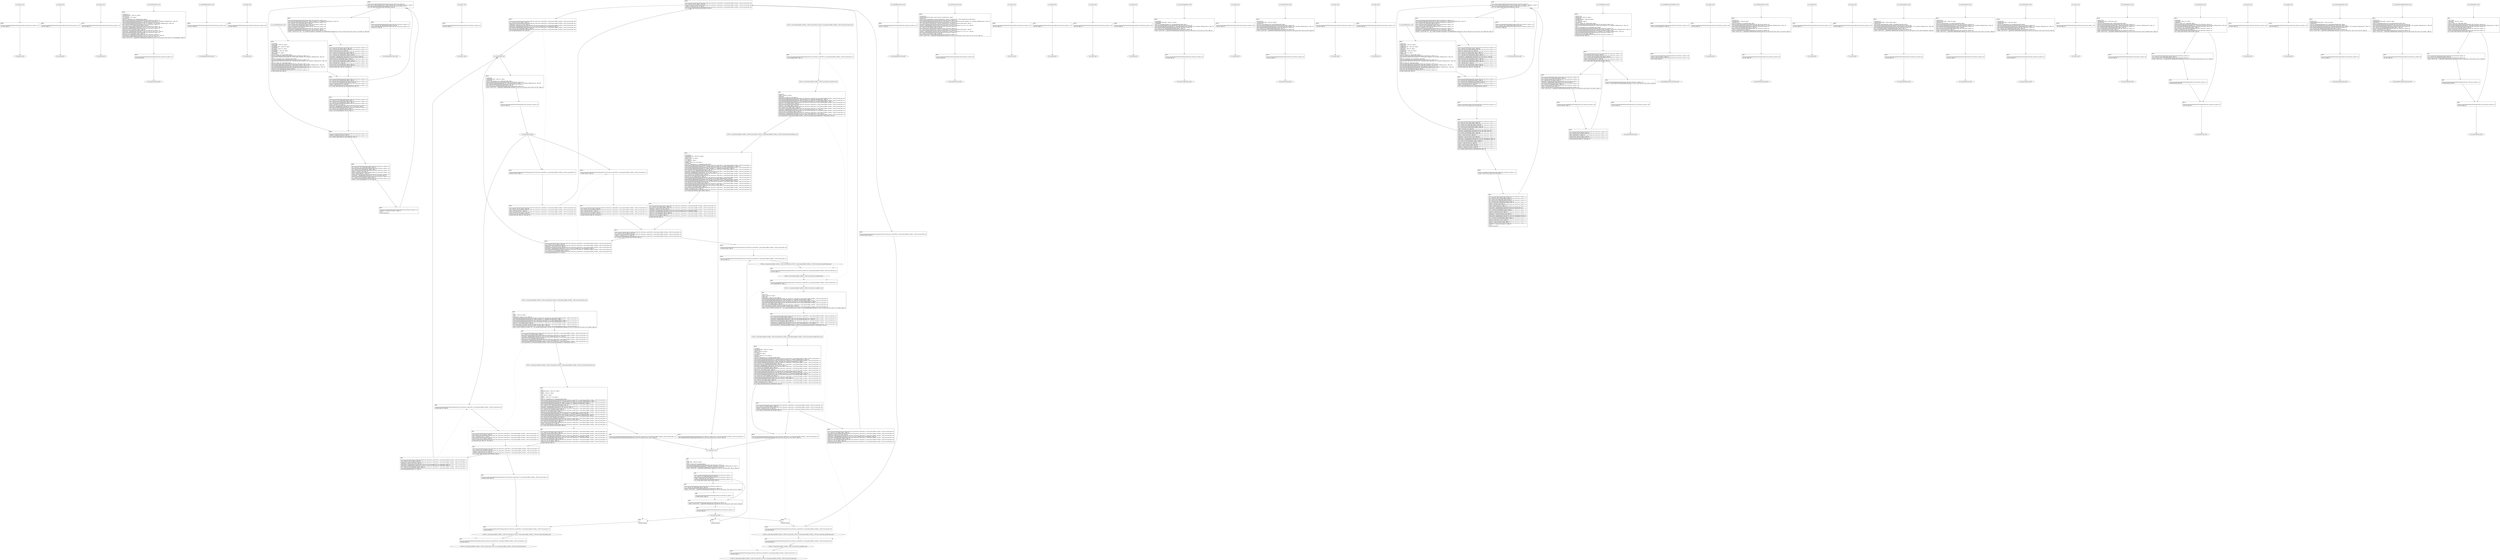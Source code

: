 digraph "icfg graph" {
BBio_ll_good1_end [label="{io_ll_good1_end}"];
BBio_ll_bad6_end [label="{io_ll_bad6_end}"];
BBio_ll_good5_end [label="{io_ll_good5_end}"];
BBio_ll_printWcharLine_end [label="{io_ll_printWcharLine_end}"];
BBio_ll_globalReturnsFalse_end [label="{io_ll_globalReturnsFalse_end}"];
BBio_ll_bad8_end [label="{io_ll_bad8_end}"];
BBio_ll_decodeHexWChars_end [label="{io_ll_decodeHexWChars_end}"];
BBio_ll_good7_end [label="{io_ll_good7_end}"];
BBCWE121_Stack_Based_Buffer_Overflow__CWE129_fscanf_66a_ll_CWE121_Stack_Based_Buffer_Overflow__CWE129_fscanf_66_good_end [label="{CWE121_Stack_Based_Buffer_Overflow__CWE129_fscanf_66a_ll_CWE121_Stack_Based_Buffer_Overflow__CWE129_fscanf_66_good_end}"];
BBCWE121_Stack_Based_Buffer_Overflow__CWE129_fscanf_66b_ll_CWE121_Stack_Based_Buffer_Overflow__CWE129_fscanf_66b_goodG2BSink_end [label="{CWE121_Stack_Based_Buffer_Overflow__CWE129_fscanf_66b_ll_CWE121_Stack_Based_Buffer_Overflow__CWE129_fscanf_66b_goodG2BSink_end}"];
BBCWE121_Stack_Based_Buffer_Overflow__CWE129_fscanf_66a_ll_CWE121_Stack_Based_Buffer_Overflow__CWE129_fscanf_66_bad_end [label="{CWE121_Stack_Based_Buffer_Overflow__CWE129_fscanf_66a_ll_CWE121_Stack_Based_Buffer_Overflow__CWE129_fscanf_66_bad_end}"];
BBio_ll_globalReturnsTrue_end [label="{io_ll_globalReturnsTrue_end}"];
BBio_ll_printStructLine_end [label="{io_ll_printStructLine_end}"];
BBio_ll_bad7_end [label="{io_ll_bad7_end}"];
BBio_ll_good6_end [label="{io_ll_good6_end}"];
BBio_ll_bad2_end [label="{io_ll_bad2_end}"];
BBio_ll_bad9_end [label="{io_ll_bad9_end}"];
BBio_ll_printUnsignedLine_end [label="{io_ll_printUnsignedLine_end}"];
BBio_ll_good4_end [label="{io_ll_good4_end}"];
BBio_ll_printSizeTLine_end [label="{io_ll_printSizeTLine_end}"];
BBio_ll_bad5_end [label="{io_ll_bad5_end}"];
BBio_ll_printLine_end [label="{io_ll_printLine_end}"];
BBCWE121_Stack_Based_Buffer_Overflow__CWE129_fscanf_66a_ll_goodG2B_end [label="{CWE121_Stack_Based_Buffer_Overflow__CWE129_fscanf_66a_ll_goodG2B_end}"];
BBio_ll_bad4_end [label="{io_ll_bad4_end}"];
BBio_ll_decodeHexChars_end [label="{io_ll_decodeHexChars_end}"];
BBio_ll_printBytesLine_end [label="{io_ll_printBytesLine_end}"];
BBio_ll_globalReturnsTrueOrFalse_end [label="{io_ll_globalReturnsTrueOrFalse_end}"];
BBio_ll_good3_end [label="{io_ll_good3_end}"];
BBio_ll_printHexCharLine_end [label="{io_ll_printHexCharLine_end}"];
BBio_ll_good9_end [label="{io_ll_good9_end}"];
BBCWE121_Stack_Based_Buffer_Overflow__CWE129_fscanf_66b_ll_CWE121_Stack_Based_Buffer_Overflow__CWE129_fscanf_66b_goodB2GSink_end [label="{CWE121_Stack_Based_Buffer_Overflow__CWE129_fscanf_66b_ll_CWE121_Stack_Based_Buffer_Overflow__CWE129_fscanf_66b_goodB2GSink_end}"];
BBio_ll_bad3_end [label="{io_ll_bad3_end}"];
BBCWE121_Stack_Based_Buffer_Overflow__CWE129_fscanf_66a_ll_goodB2G_end [label="{CWE121_Stack_Based_Buffer_Overflow__CWE129_fscanf_66a_ll_goodB2G_end}"];
BBio_ll_printDoubleLine_end [label="{io_ll_printDoubleLine_end}"];
BBio_ll_printShortLine_end [label="{io_ll_printShortLine_end}"];
BBio_ll_printLongLine_end [label="{io_ll_printLongLine_end}"];
BBio_ll_bad1_end [label="{io_ll_bad1_end}"];
BBio_ll_printFloatLine_end [label="{io_ll_printFloatLine_end}"];
BBCWE121_Stack_Based_Buffer_Overflow__CWE129_fscanf_66b_ll_CWE121_Stack_Based_Buffer_Overflow__CWE129_fscanf_66b_badSink_end [label="{CWE121_Stack_Based_Buffer_Overflow__CWE129_fscanf_66b_ll_CWE121_Stack_Based_Buffer_Overflow__CWE129_fscanf_66b_badSink_end}"];
BBio_ll_printWLine_end [label="{io_ll_printWLine_end}"];
BBio_ll_good2_end [label="{io_ll_good2_end}"];
BBio_ll_printIntLine_end [label="{io_ll_printIntLine_end}"];
BBio_ll_good8_end [label="{io_ll_good8_end}"];
BBio_ll_printLongLongLine_end [label="{io_ll_printLongLongLine_end}"];
BBio_ll_printHexUnsignedCharLine_end [label="{io_ll_printHexUnsignedCharLine_end}"];
BBio_ll_printSinkLine_end [label="{io_ll_printSinkLine_end}"];
BBio_ll_good1_start [label="{io_ll_good1_start}", shape=record];
io_ll_good1BB69 [label="{BB69:\l\l/home/raoxue/Desktop/MemVerif/workspace/000_062_650/source_code/io.c:187\l
  ret void, !dbg !52\l
}", shape=record];
BBio_ll_bad6_start [label="{io_ll_bad6_start}", shape=record];
io_ll_bad6BB83 [label="{BB83:\l\l/home/raoxue/Desktop/MemVerif/workspace/000_062_650/source_code/io.c:203\l
  ret void, !dbg !52\l
}", shape=record];
BBio_ll_good5_start [label="{io_ll_good5_start}", shape=record];
io_ll_good5BB73 [label="{BB73:\l\l/home/raoxue/Desktop/MemVerif/workspace/000_062_650/source_code/io.c:191\l
  ret void, !dbg !52\l
}", shape=record];
BBio_ll_printWcharLine_start [label="{io_ll_printWcharLine_start}", shape=record];
io_ll_printWcharLineBB28 [label="{BB28:\l\l/:3650407424\l
  %wideChar.addr = alloca i32, align 4\l
/:3650407424\l
  %s = alloca [2 x i32], align 4\l
/:3650407424\l
  store i32 %wideChar, i32* %wideChar.addr, align 4\l
/home/raoxue/Desktop/MemVerif/workspace/000_062_650/source_code/io.c:70\l
  call void @llvm.dbg.declare(metadata i32* %wideChar.addr, metadata !162, metadata !DIExpression()), !dbg !163\l
/home/raoxue/Desktop/MemVerif/workspace/000_062_650/source_code/io.c:74\l
  call void @llvm.dbg.declare(metadata [2 x i32]* %s, metadata !164, metadata !DIExpression()), !dbg !168\l
/home/raoxue/Desktop/MemVerif/workspace/000_062_650/source_code/io.c:75\l
  %0 = load i32, i32* %wideChar.addr, align 4, !dbg !61\l
/home/raoxue/Desktop/MemVerif/workspace/000_062_650/source_code/io.c:75\l
  %arrayidx = getelementptr inbounds [2 x i32], [2 x i32]* %s, i64 0, i64 0, !dbg !62\l
/home/raoxue/Desktop/MemVerif/workspace/000_062_650/source_code/io.c:75\l
  store i32 %0, i32* %arrayidx, align 4, !dbg !63\l
/home/raoxue/Desktop/MemVerif/workspace/000_062_650/source_code/io.c:76\l
  %arrayidx1 = getelementptr inbounds [2 x i32], [2 x i32]* %s, i64 0, i64 1, !dbg !64\l
/home/raoxue/Desktop/MemVerif/workspace/000_062_650/source_code/io.c:76\l
  store i32 0, i32* %arrayidx1, align 4, !dbg !65\l
/home/raoxue/Desktop/MemVerif/workspace/000_062_650/source_code/io.c:77\l
  %arraydecay = getelementptr inbounds [2 x i32], [2 x i32]* %s, i64 0, i64 0, !dbg !66\l
/home/raoxue/Desktop/MemVerif/workspace/000_062_650/source_code/io.c:77\l
  %call = call i32 (i8*, ...) @printf(i8* getelementptr inbounds ([5 x i8], [5 x i8]* @.str.10, i64 0, i64 0), i32* %arraydecay), !dbg !67\l
}", shape=record];
io_ll_printWcharLineBB28 [label="{BB28:\l\l/:3650407424\l
  %wideChar.addr = alloca i32, align 4\l
/:3650407424\l
  %s = alloca [2 x i32], align 4\l
/:3650407424\l
  store i32 %wideChar, i32* %wideChar.addr, align 4\l
/home/raoxue/Desktop/MemVerif/workspace/000_062_650/source_code/io.c:70\l
  call void @llvm.dbg.declare(metadata i32* %wideChar.addr, metadata !162, metadata !DIExpression()), !dbg !163\l
/home/raoxue/Desktop/MemVerif/workspace/000_062_650/source_code/io.c:74\l
  call void @llvm.dbg.declare(metadata [2 x i32]* %s, metadata !164, metadata !DIExpression()), !dbg !168\l
/home/raoxue/Desktop/MemVerif/workspace/000_062_650/source_code/io.c:75\l
  %0 = load i32, i32* %wideChar.addr, align 4, !dbg !61\l
/home/raoxue/Desktop/MemVerif/workspace/000_062_650/source_code/io.c:75\l
  %arrayidx = getelementptr inbounds [2 x i32], [2 x i32]* %s, i64 0, i64 0, !dbg !62\l
/home/raoxue/Desktop/MemVerif/workspace/000_062_650/source_code/io.c:75\l
  store i32 %0, i32* %arrayidx, align 4, !dbg !63\l
/home/raoxue/Desktop/MemVerif/workspace/000_062_650/source_code/io.c:76\l
  %arrayidx1 = getelementptr inbounds [2 x i32], [2 x i32]* %s, i64 0, i64 1, !dbg !64\l
/home/raoxue/Desktop/MemVerif/workspace/000_062_650/source_code/io.c:76\l
  store i32 0, i32* %arrayidx1, align 4, !dbg !65\l
/home/raoxue/Desktop/MemVerif/workspace/000_062_650/source_code/io.c:77\l
  %arraydecay = getelementptr inbounds [2 x i32], [2 x i32]* %s, i64 0, i64 0, !dbg !66\l
/home/raoxue/Desktop/MemVerif/workspace/000_062_650/source_code/io.c:77\l
  %call = call i32 (i8*, ...) @printf(i8* getelementptr inbounds ([5 x i8], [5 x i8]* @.str.10, i64 0, i64 0), i32* %arraydecay), !dbg !67\l
}", shape=record];
io_ll_printWcharLineBB29 [label="{BB29:\l\l/home/raoxue/Desktop/MemVerif/workspace/000_062_650/source_code/io.c:78\l
  ret void, !dbg !68\l
}", shape=record];
BBio_ll_globalReturnsFalse_start [label="{io_ll_globalReturnsFalse_start}", shape=record];
io_ll_globalReturnsFalseBB66 [label="{BB66:\l\l/home/raoxue/Desktop/MemVerif/workspace/000_062_650/source_code/io.c:163\l
  ret i32 0, !dbg !52\l
}", shape=record];
BBio_ll_bad8_start [label="{io_ll_bad8_start}", shape=record];
io_ll_bad8BB85 [label="{BB85:\l\l/home/raoxue/Desktop/MemVerif/workspace/000_062_650/source_code/io.c:205\l
  ret void, !dbg !52\l
}", shape=record];
BBio_ll_decodeHexWChars_start [label="{io_ll_decodeHexWChars_start}", shape=record];
io_ll_decodeHexWCharsBB55 [label="{BB55:\l\l/:100788808\l
  %bytes.addr = alloca i8*, align 8\l
/:100788808\l
  %numBytes.addr = alloca i64, align 8\l
/:100788808\l
  %hex.addr = alloca i32*, align 8\l
/:100788808\l
  %numWritten = alloca i64, align 8\l
/:100788808\l
  %byte = alloca i32, align 4\l
/:100788808\l
  store i8* %bytes, i8** %bytes.addr, align 8\l
/home/raoxue/Desktop/MemVerif/workspace/000_062_650/source_code/io.c:135\l
  call void @llvm.dbg.declare(metadata i8** %bytes.addr, metadata !290, metadata !DIExpression()), !dbg !291\l
/:135\l
  store i64 %numBytes, i64* %numBytes.addr, align 8\l
/home/raoxue/Desktop/MemVerif/workspace/000_062_650/source_code/io.c:135\l
  call void @llvm.dbg.declare(metadata i64* %numBytes.addr, metadata !292, metadata !DIExpression()), !dbg !293\l
/:135\l
  store i32* %hex, i32** %hex.addr, align 8\l
/home/raoxue/Desktop/MemVerif/workspace/000_062_650/source_code/io.c:135\l
  call void @llvm.dbg.declare(metadata i32** %hex.addr, metadata !294, metadata !DIExpression()), !dbg !295\l
/home/raoxue/Desktop/MemVerif/workspace/000_062_650/source_code/io.c:137\l
  call void @llvm.dbg.declare(metadata i64* %numWritten, metadata !296, metadata !DIExpression()), !dbg !297\l
/home/raoxue/Desktop/MemVerif/workspace/000_062_650/source_code/io.c:137\l
  store i64 0, i64* %numWritten, align 8, !dbg !65\l
/home/raoxue/Desktop/MemVerif/workspace/000_062_650/source_code/io.c:143\l
  br label %while.cond, !dbg !66\l
}", shape=record];
io_ll_decodeHexWCharsBB56 [label="{BB56:\l\l/home/raoxue/Desktop/MemVerif/workspace/000_062_650/source_code/io.c:143\l
  %0 = load i64, i64* %numWritten, align 8, !dbg !67\l
/home/raoxue/Desktop/MemVerif/workspace/000_062_650/source_code/io.c:143\l
  %1 = load i64, i64* %numBytes.addr, align 8, !dbg !68\l
/home/raoxue/Desktop/MemVerif/workspace/000_062_650/source_code/io.c:143\l
  %cmp = icmp ult i64 %0, %1, !dbg !69\l
/home/raoxue/Desktop/MemVerif/workspace/000_062_650/source_code/io.c:143\l
  br i1 %cmp, label %land.lhs.true, label %land.end, !dbg !70\l
}", shape=record];
io_ll_decodeHexWCharsBB57 [label="{BB57:\l\l/home/raoxue/Desktop/MemVerif/workspace/000_062_650/source_code/io.c:143\l
  %2 = load i32*, i32** %hex.addr, align 8, !dbg !71\l
/home/raoxue/Desktop/MemVerif/workspace/000_062_650/source_code/io.c:143\l
  %3 = load i64, i64* %numWritten, align 8, !dbg !72\l
/home/raoxue/Desktop/MemVerif/workspace/000_062_650/source_code/io.c:143\l
  %mul = mul i64 2, %3, !dbg !73\l
/home/raoxue/Desktop/MemVerif/workspace/000_062_650/source_code/io.c:143\l
  %arrayidx = getelementptr inbounds i32, i32* %2, i64 %mul, !dbg !71\l
/home/raoxue/Desktop/MemVerif/workspace/000_062_650/source_code/io.c:143\l
  %4 = load i32, i32* %arrayidx, align 4, !dbg !71\l
/home/raoxue/Desktop/MemVerif/workspace/000_062_650/source_code/io.c:143\l
  %call = call i32 @iswxdigit(i32 %4) #5, !dbg !74\l
}", shape=record];
io_ll_decodeHexWCharsBB57 [label="{BB57:\l\l/home/raoxue/Desktop/MemVerif/workspace/000_062_650/source_code/io.c:143\l
  %2 = load i32*, i32** %hex.addr, align 8, !dbg !71\l
/home/raoxue/Desktop/MemVerif/workspace/000_062_650/source_code/io.c:143\l
  %3 = load i64, i64* %numWritten, align 8, !dbg !72\l
/home/raoxue/Desktop/MemVerif/workspace/000_062_650/source_code/io.c:143\l
  %mul = mul i64 2, %3, !dbg !73\l
/home/raoxue/Desktop/MemVerif/workspace/000_062_650/source_code/io.c:143\l
  %arrayidx = getelementptr inbounds i32, i32* %2, i64 %mul, !dbg !71\l
/home/raoxue/Desktop/MemVerif/workspace/000_062_650/source_code/io.c:143\l
  %4 = load i32, i32* %arrayidx, align 4, !dbg !71\l
/home/raoxue/Desktop/MemVerif/workspace/000_062_650/source_code/io.c:143\l
  %call = call i32 @iswxdigit(i32 %4) #5, !dbg !74\l
}", shape=record];
io_ll_decodeHexWCharsBB59 [label="{BB59:\l\l/home/raoxue/Desktop/MemVerif/workspace/000_062_650/source_code/io.c:143\l
  %tobool = icmp ne i32 %call, 0, !dbg !74\l
/home/raoxue/Desktop/MemVerif/workspace/000_062_650/source_code/io.c:143\l
  br i1 %tobool, label %land.rhs, label %land.end, !dbg !75\l
}", shape=record];
io_ll_decodeHexWCharsBB60 [label="{BB60:\l\l/home/raoxue/Desktop/MemVerif/workspace/000_062_650/source_code/io.c:143\l
  %5 = load i32*, i32** %hex.addr, align 8, !dbg !76\l
/home/raoxue/Desktop/MemVerif/workspace/000_062_650/source_code/io.c:143\l
  %6 = load i64, i64* %numWritten, align 8, !dbg !77\l
/home/raoxue/Desktop/MemVerif/workspace/000_062_650/source_code/io.c:143\l
  %mul1 = mul i64 2, %6, !dbg !78\l
/home/raoxue/Desktop/MemVerif/workspace/000_062_650/source_code/io.c:143\l
  %add = add i64 %mul1, 1, !dbg !79\l
/home/raoxue/Desktop/MemVerif/workspace/000_062_650/source_code/io.c:143\l
  %arrayidx2 = getelementptr inbounds i32, i32* %5, i64 %add, !dbg !76\l
/home/raoxue/Desktop/MemVerif/workspace/000_062_650/source_code/io.c:143\l
  %7 = load i32, i32* %arrayidx2, align 4, !dbg !76\l
/home/raoxue/Desktop/MemVerif/workspace/000_062_650/source_code/io.c:143\l
  %call3 = call i32 @iswxdigit(i32 %7) #5, !dbg !80\l
}", shape=record];
io_ll_decodeHexWCharsBB60 [label="{BB60:\l\l/home/raoxue/Desktop/MemVerif/workspace/000_062_650/source_code/io.c:143\l
  %5 = load i32*, i32** %hex.addr, align 8, !dbg !76\l
/home/raoxue/Desktop/MemVerif/workspace/000_062_650/source_code/io.c:143\l
  %6 = load i64, i64* %numWritten, align 8, !dbg !77\l
/home/raoxue/Desktop/MemVerif/workspace/000_062_650/source_code/io.c:143\l
  %mul1 = mul i64 2, %6, !dbg !78\l
/home/raoxue/Desktop/MemVerif/workspace/000_062_650/source_code/io.c:143\l
  %add = add i64 %mul1, 1, !dbg !79\l
/home/raoxue/Desktop/MemVerif/workspace/000_062_650/source_code/io.c:143\l
  %arrayidx2 = getelementptr inbounds i32, i32* %5, i64 %add, !dbg !76\l
/home/raoxue/Desktop/MemVerif/workspace/000_062_650/source_code/io.c:143\l
  %7 = load i32, i32* %arrayidx2, align 4, !dbg !76\l
/home/raoxue/Desktop/MemVerif/workspace/000_062_650/source_code/io.c:143\l
  %call3 = call i32 @iswxdigit(i32 %7) #5, !dbg !80\l
}", shape=record];
io_ll_decodeHexWCharsBB61 [label="{BB61:\l\l/home/raoxue/Desktop/MemVerif/workspace/000_062_650/source_code/io.c:143\l
  %tobool4 = icmp ne i32 %call3, 0, !dbg !75\l
/:143\l
  br label %land.end\l
}", shape=record];
io_ll_decodeHexWCharsBB58 [label="{BB58:\l\l/home/raoxue/Desktop/MemVerif/workspace/000_062_650/source_code/io.c:0\l
  %8 = phi i1 [ false, %land.lhs.true ], [ false, %while.cond ], [ %tobool4, %land.rhs ], !dbg !81\l
/home/raoxue/Desktop/MemVerif/workspace/000_062_650/source_code/io.c:143\l
  br i1 %8, label %while.body, label %while.end, !dbg !66\l
}", shape=record];
io_ll_decodeHexWCharsBB62 [label="{BB62:\l\l/home/raoxue/Desktop/MemVerif/workspace/000_062_650/source_code/io.c:145\l
  call void @llvm.dbg.declare(metadata i32* %byte, metadata !314, metadata !DIExpression()), !dbg !316\l
/home/raoxue/Desktop/MemVerif/workspace/000_062_650/source_code/io.c:146\l
  %9 = load i32*, i32** %hex.addr, align 8, !dbg !85\l
/home/raoxue/Desktop/MemVerif/workspace/000_062_650/source_code/io.c:146\l
  %10 = load i64, i64* %numWritten, align 8, !dbg !86\l
/home/raoxue/Desktop/MemVerif/workspace/000_062_650/source_code/io.c:146\l
  %mul5 = mul i64 2, %10, !dbg !87\l
/home/raoxue/Desktop/MemVerif/workspace/000_062_650/source_code/io.c:146\l
  %arrayidx6 = getelementptr inbounds i32, i32* %9, i64 %mul5, !dbg !85\l
/home/raoxue/Desktop/MemVerif/workspace/000_062_650/source_code/io.c:146\l
  %call7 = call i32 (i32*, i32*, ...) @__isoc99_swscanf(i32* %arrayidx6, i32* getelementptr inbounds ([5 x i32], [5 x i32]* @.str.16, i64 0, i64 0), i32* %byte) #5, !dbg !88\l
}", shape=record];
io_ll_decodeHexWCharsBB62 [label="{BB62:\l\l/home/raoxue/Desktop/MemVerif/workspace/000_062_650/source_code/io.c:145\l
  call void @llvm.dbg.declare(metadata i32* %byte, metadata !314, metadata !DIExpression()), !dbg !316\l
/home/raoxue/Desktop/MemVerif/workspace/000_062_650/source_code/io.c:146\l
  %9 = load i32*, i32** %hex.addr, align 8, !dbg !85\l
/home/raoxue/Desktop/MemVerif/workspace/000_062_650/source_code/io.c:146\l
  %10 = load i64, i64* %numWritten, align 8, !dbg !86\l
/home/raoxue/Desktop/MemVerif/workspace/000_062_650/source_code/io.c:146\l
  %mul5 = mul i64 2, %10, !dbg !87\l
/home/raoxue/Desktop/MemVerif/workspace/000_062_650/source_code/io.c:146\l
  %arrayidx6 = getelementptr inbounds i32, i32* %9, i64 %mul5, !dbg !85\l
/home/raoxue/Desktop/MemVerif/workspace/000_062_650/source_code/io.c:146\l
  %call7 = call i32 (i32*, i32*, ...) @__isoc99_swscanf(i32* %arrayidx6, i32* getelementptr inbounds ([5 x i32], [5 x i32]* @.str.16, i64 0, i64 0), i32* %byte) #5, !dbg !88\l
}", shape=record];
io_ll_decodeHexWCharsBB64 [label="{BB64:\l\l/home/raoxue/Desktop/MemVerif/workspace/000_062_650/source_code/io.c:147\l
  %11 = load i32, i32* %byte, align 4, !dbg !89\l
/home/raoxue/Desktop/MemVerif/workspace/000_062_650/source_code/io.c:147\l
  %conv = trunc i32 %11 to i8, !dbg !90\l
/home/raoxue/Desktop/MemVerif/workspace/000_062_650/source_code/io.c:147\l
  %12 = load i8*, i8** %bytes.addr, align 8, !dbg !91\l
/home/raoxue/Desktop/MemVerif/workspace/000_062_650/source_code/io.c:147\l
  %13 = load i64, i64* %numWritten, align 8, !dbg !92\l
/home/raoxue/Desktop/MemVerif/workspace/000_062_650/source_code/io.c:147\l
  %arrayidx8 = getelementptr inbounds i8, i8* %12, i64 %13, !dbg !91\l
/home/raoxue/Desktop/MemVerif/workspace/000_062_650/source_code/io.c:147\l
  store i8 %conv, i8* %arrayidx8, align 1, !dbg !93\l
/home/raoxue/Desktop/MemVerif/workspace/000_062_650/source_code/io.c:148\l
  %14 = load i64, i64* %numWritten, align 8, !dbg !94\l
/home/raoxue/Desktop/MemVerif/workspace/000_062_650/source_code/io.c:148\l
  %inc = add i64 %14, 1, !dbg !94\l
/home/raoxue/Desktop/MemVerif/workspace/000_062_650/source_code/io.c:148\l
  store i64 %inc, i64* %numWritten, align 8, !dbg !94\l
/home/raoxue/Desktop/MemVerif/workspace/000_062_650/source_code/io.c:143\l
  br label %while.cond, !dbg !66, !llvm.loop !95\l
}", shape=record];
io_ll_decodeHexWCharsBB63 [label="{BB63:\l\l/home/raoxue/Desktop/MemVerif/workspace/000_062_650/source_code/io.c:151\l
  %15 = load i64, i64* %numWritten, align 8, !dbg !98\l
/home/raoxue/Desktop/MemVerif/workspace/000_062_650/source_code/io.c:151\l
  ret i64 %15, !dbg !99\l
}", shape=record];
BBio_ll_good7_start [label="{io_ll_good7_start}", shape=record];
io_ll_good7BB75 [label="{BB75:\l\l/home/raoxue/Desktop/MemVerif/workspace/000_062_650/source_code/io.c:193\l
  ret void, !dbg !52\l
}", shape=record];
BBCWE121_Stack_Based_Buffer_Overflow__CWE129_fscanf_66a_ll_CWE121_Stack_Based_Buffer_Overflow__CWE129_fscanf_66_good_start [label="{CWE121_Stack_Based_Buffer_Overflow__CWE129_fscanf_66a_ll_CWE121_Stack_Based_Buffer_Overflow__CWE129_fscanf_66_good_start}", shape=record];
CWE121_Stack_Based_Buffer_Overflow__CWE129_fscanf_66a_ll_CWE121_Stack_Based_Buffer_Overflow__CWE129_fscanf_66_goodBB8 [label="{BB8:\l\l/home/raoxue/Desktop/MemVerif/workspace/000_062_650/source_code/CWE121_Stack_Based_Buffer_Overflow__CWE129_fscanf_66a.c:73\l
  call void @goodG2B(), !dbg !10\l
}", shape=record];
CWE121_Stack_Based_Buffer_Overflow__CWE129_fscanf_66a_ll_CWE121_Stack_Based_Buffer_Overflow__CWE129_fscanf_66_goodBB8 [label="{BB8:\l\l/home/raoxue/Desktop/MemVerif/workspace/000_062_650/source_code/CWE121_Stack_Based_Buffer_Overflow__CWE129_fscanf_66a.c:73\l
  call void @goodG2B(), !dbg !10\l
}", shape=record];
CWE121_Stack_Based_Buffer_Overflow__CWE129_fscanf_66a_ll_CWE121_Stack_Based_Buffer_Overflow__CWE129_fscanf_66_goodBB9 [label="{BB9:\l\l/home/raoxue/Desktop/MemVerif/workspace/000_062_650/source_code/CWE121_Stack_Based_Buffer_Overflow__CWE129_fscanf_66a.c:74\l
  call void @goodB2G(), !dbg !11\l
}", shape=record];
CWE121_Stack_Based_Buffer_Overflow__CWE129_fscanf_66a_ll_CWE121_Stack_Based_Buffer_Overflow__CWE129_fscanf_66_goodBB9 [label="{BB9:\l\l/home/raoxue/Desktop/MemVerif/workspace/000_062_650/source_code/CWE121_Stack_Based_Buffer_Overflow__CWE129_fscanf_66a.c:74\l
  call void @goodB2G(), !dbg !11\l
}", shape=record];
CWE121_Stack_Based_Buffer_Overflow__CWE129_fscanf_66a_ll_CWE121_Stack_Based_Buffer_Overflow__CWE129_fscanf_66_goodBB10 [label="{BB10:\l\l/home/raoxue/Desktop/MemVerif/workspace/000_062_650/source_code/CWE121_Stack_Based_Buffer_Overflow__CWE129_fscanf_66a.c:75\l
  ret void, !dbg !12\l
}", shape=record];
BBCWE121_Stack_Based_Buffer_Overflow__CWE129_fscanf_66b_ll_CWE121_Stack_Based_Buffer_Overflow__CWE129_fscanf_66b_goodG2BSink_start [label="{CWE121_Stack_Based_Buffer_Overflow__CWE129_fscanf_66b_ll_CWE121_Stack_Based_Buffer_Overflow__CWE129_fscanf_66b_goodG2BSink_start}", shape=record];
CWE121_Stack_Based_Buffer_Overflow__CWE129_fscanf_66b_ll_CWE121_Stack_Based_Buffer_Overflow__CWE129_fscanf_66b_goodG2BSinkBB10 [label="{BB10:\l\l/:104765920\l
  %dataArray.addr = alloca i32*, align 8\l
/:104765920\l
  %data = alloca i32, align 4\l
/:104765920\l
  %i = alloca i32, align 4\l
/:104765920\l
  %buffer = alloca [10 x i32], align 16\l
/:104765920\l
  store i32* %dataArray, i32** %dataArray.addr, align 8\l
/home/raoxue/Desktop/MemVerif/workspace/000_062_650/source_code/CWE121_Stack_Based_Buffer_Overflow__CWE129_fscanf_66b.c:52\l
  call void @llvm.dbg.declare(metadata i32** %dataArray.addr, metadata !55, metadata !DIExpression()), !dbg !56\l
/home/raoxue/Desktop/MemVerif/workspace/000_062_650/source_code/CWE121_Stack_Based_Buffer_Overflow__CWE129_fscanf_66b.c:54\l
  call void @llvm.dbg.declare(metadata i32* %data, metadata !57, metadata !DIExpression()), !dbg !58\l
/home/raoxue/Desktop/MemVerif/workspace/000_062_650/source_code/CWE121_Stack_Based_Buffer_Overflow__CWE129_fscanf_66b.c:54\l
  %0 = load i32*, i32** %dataArray.addr, align 8, !dbg !16\l
/home/raoxue/Desktop/MemVerif/workspace/000_062_650/source_code/CWE121_Stack_Based_Buffer_Overflow__CWE129_fscanf_66b.c:54\l
  %arrayidx = getelementptr inbounds i32, i32* %0, i64 2, !dbg !16\l
/home/raoxue/Desktop/MemVerif/workspace/000_062_650/source_code/CWE121_Stack_Based_Buffer_Overflow__CWE129_fscanf_66b.c:54\l
  %1 = load i32, i32* %arrayidx, align 4, !dbg !16\l
/home/raoxue/Desktop/MemVerif/workspace/000_062_650/source_code/CWE121_Stack_Based_Buffer_Overflow__CWE129_fscanf_66b.c:54\l
  store i32 %1, i32* %data, align 4, !dbg !15\l
/home/raoxue/Desktop/MemVerif/workspace/000_062_650/source_code/CWE121_Stack_Based_Buffer_Overflow__CWE129_fscanf_66b.c:56\l
  call void @llvm.dbg.declare(metadata i32* %i, metadata !60, metadata !DIExpression()), !dbg !62\l
/home/raoxue/Desktop/MemVerif/workspace/000_062_650/source_code/CWE121_Stack_Based_Buffer_Overflow__CWE129_fscanf_66b.c:57\l
  call void @llvm.dbg.declare(metadata [10 x i32]* %buffer, metadata !63, metadata !DIExpression()), !dbg !64\l
/home/raoxue/Desktop/MemVerif/workspace/000_062_650/source_code/CWE121_Stack_Based_Buffer_Overflow__CWE129_fscanf_66b.c:57\l
  %2 = bitcast [10 x i32]* %buffer to i8*, !dbg !24\l
/home/raoxue/Desktop/MemVerif/workspace/000_062_650/source_code/CWE121_Stack_Based_Buffer_Overflow__CWE129_fscanf_66b.c:57\l
  call void @llvm.memset.p0i8.i64(i8* align 16 %2, i8 0, i64 40, i1 false), !dbg !24\l
/home/raoxue/Desktop/MemVerif/workspace/000_062_650/source_code/CWE121_Stack_Based_Buffer_Overflow__CWE129_fscanf_66b.c:60\l
  %3 = load i32, i32* %data, align 4, !dbg !25\l
/home/raoxue/Desktop/MemVerif/workspace/000_062_650/source_code/CWE121_Stack_Based_Buffer_Overflow__CWE129_fscanf_66b.c:60\l
  %cmp = icmp sge i32 %3, 0, !dbg !27\l
/home/raoxue/Desktop/MemVerif/workspace/000_062_650/source_code/CWE121_Stack_Based_Buffer_Overflow__CWE129_fscanf_66b.c:60\l
  br i1 %cmp, label %if.then, label %if.else, !dbg !28\l
}", shape=record];
CWE121_Stack_Based_Buffer_Overflow__CWE129_fscanf_66b_ll_CWE121_Stack_Based_Buffer_Overflow__CWE129_fscanf_66b_goodG2BSinkBB11 [label="{BB11:\l\l/home/raoxue/Desktop/MemVerif/workspace/000_062_650/source_code/CWE121_Stack_Based_Buffer_Overflow__CWE129_fscanf_66b.c:62\l
  %4 = load i32, i32* %data, align 4, !dbg !29\l
/home/raoxue/Desktop/MemVerif/workspace/000_062_650/source_code/CWE121_Stack_Based_Buffer_Overflow__CWE129_fscanf_66b.c:62\l
  %idxprom = sext i32 %4 to i64, !dbg !31\l
/home/raoxue/Desktop/MemVerif/workspace/000_062_650/source_code/CWE121_Stack_Based_Buffer_Overflow__CWE129_fscanf_66b.c:62\l
  %arrayidx1 = getelementptr inbounds [10 x i32], [10 x i32]* %buffer, i64 0, i64 %idxprom, !dbg !31\l
/home/raoxue/Desktop/MemVerif/workspace/000_062_650/source_code/CWE121_Stack_Based_Buffer_Overflow__CWE129_fscanf_66b.c:62\l
  store i32 1, i32* %arrayidx1, align 4, !dbg !32\l
/home/raoxue/Desktop/MemVerif/workspace/000_062_650/source_code/CWE121_Stack_Based_Buffer_Overflow__CWE129_fscanf_66b.c:64\l
  store i32 0, i32* %i, align 4, !dbg !33\l
/home/raoxue/Desktop/MemVerif/workspace/000_062_650/source_code/CWE121_Stack_Based_Buffer_Overflow__CWE129_fscanf_66b.c:64\l
  br label %for.cond, !dbg !35\l
}", shape=record];
CWE121_Stack_Based_Buffer_Overflow__CWE129_fscanf_66b_ll_CWE121_Stack_Based_Buffer_Overflow__CWE129_fscanf_66b_goodG2BSinkBB13 [label="{BB13:\l\l/home/raoxue/Desktop/MemVerif/workspace/000_062_650/source_code/CWE121_Stack_Based_Buffer_Overflow__CWE129_fscanf_66b.c:64\l
  %5 = load i32, i32* %i, align 4, !dbg !36\l
/home/raoxue/Desktop/MemVerif/workspace/000_062_650/source_code/CWE121_Stack_Based_Buffer_Overflow__CWE129_fscanf_66b.c:64\l
  %cmp2 = icmp slt i32 %5, 10, !dbg !38\l
/home/raoxue/Desktop/MemVerif/workspace/000_062_650/source_code/CWE121_Stack_Based_Buffer_Overflow__CWE129_fscanf_66b.c:64\l
  br i1 %cmp2, label %for.body, label %for.end, !dbg !39\l
}", shape=record];
CWE121_Stack_Based_Buffer_Overflow__CWE129_fscanf_66b_ll_CWE121_Stack_Based_Buffer_Overflow__CWE129_fscanf_66b_goodG2BSinkBB14 [label="{BB14:\l\l/home/raoxue/Desktop/MemVerif/workspace/000_062_650/source_code/CWE121_Stack_Based_Buffer_Overflow__CWE129_fscanf_66b.c:66\l
  %6 = load i32, i32* %i, align 4, !dbg !40\l
/home/raoxue/Desktop/MemVerif/workspace/000_062_650/source_code/CWE121_Stack_Based_Buffer_Overflow__CWE129_fscanf_66b.c:66\l
  %idxprom3 = sext i32 %6 to i64, !dbg !42\l
/home/raoxue/Desktop/MemVerif/workspace/000_062_650/source_code/CWE121_Stack_Based_Buffer_Overflow__CWE129_fscanf_66b.c:66\l
  %arrayidx4 = getelementptr inbounds [10 x i32], [10 x i32]* %buffer, i64 0, i64 %idxprom3, !dbg !42\l
/home/raoxue/Desktop/MemVerif/workspace/000_062_650/source_code/CWE121_Stack_Based_Buffer_Overflow__CWE129_fscanf_66b.c:66\l
  %7 = load i32, i32* %arrayidx4, align 4, !dbg !42\l
/home/raoxue/Desktop/MemVerif/workspace/000_062_650/source_code/CWE121_Stack_Based_Buffer_Overflow__CWE129_fscanf_66b.c:66\l
  call void @printIntLine(i32 %7), !dbg !43\l
}", shape=record];
CWE121_Stack_Based_Buffer_Overflow__CWE129_fscanf_66b_ll_CWE121_Stack_Based_Buffer_Overflow__CWE129_fscanf_66b_goodG2BSinkBB14 [label="{BB14:\l\l/home/raoxue/Desktop/MemVerif/workspace/000_062_650/source_code/CWE121_Stack_Based_Buffer_Overflow__CWE129_fscanf_66b.c:66\l
  %6 = load i32, i32* %i, align 4, !dbg !40\l
/home/raoxue/Desktop/MemVerif/workspace/000_062_650/source_code/CWE121_Stack_Based_Buffer_Overflow__CWE129_fscanf_66b.c:66\l
  %idxprom3 = sext i32 %6 to i64, !dbg !42\l
/home/raoxue/Desktop/MemVerif/workspace/000_062_650/source_code/CWE121_Stack_Based_Buffer_Overflow__CWE129_fscanf_66b.c:66\l
  %arrayidx4 = getelementptr inbounds [10 x i32], [10 x i32]* %buffer, i64 0, i64 %idxprom3, !dbg !42\l
/home/raoxue/Desktop/MemVerif/workspace/000_062_650/source_code/CWE121_Stack_Based_Buffer_Overflow__CWE129_fscanf_66b.c:66\l
  %7 = load i32, i32* %arrayidx4, align 4, !dbg !42\l
/home/raoxue/Desktop/MemVerif/workspace/000_062_650/source_code/CWE121_Stack_Based_Buffer_Overflow__CWE129_fscanf_66b.c:66\l
  call void @printIntLine(i32 %7), !dbg !43\l
}", shape=record];
CWE121_Stack_Based_Buffer_Overflow__CWE129_fscanf_66b_ll_CWE121_Stack_Based_Buffer_Overflow__CWE129_fscanf_66b_goodG2BSinkBB16 [label="{BB16:\l\l/home/raoxue/Desktop/MemVerif/workspace/000_062_650/source_code/CWE121_Stack_Based_Buffer_Overflow__CWE129_fscanf_66b.c:67\l
  br label %for.inc, !dbg !44\l
}", shape=record];
CWE121_Stack_Based_Buffer_Overflow__CWE129_fscanf_66b_ll_CWE121_Stack_Based_Buffer_Overflow__CWE129_fscanf_66b_goodG2BSinkBB17 [label="{BB17:\l\l/home/raoxue/Desktop/MemVerif/workspace/000_062_650/source_code/CWE121_Stack_Based_Buffer_Overflow__CWE129_fscanf_66b.c:64\l
  %8 = load i32, i32* %i, align 4, !dbg !45\l
/home/raoxue/Desktop/MemVerif/workspace/000_062_650/source_code/CWE121_Stack_Based_Buffer_Overflow__CWE129_fscanf_66b.c:64\l
  %inc = add nsw i32 %8, 1, !dbg !45\l
/home/raoxue/Desktop/MemVerif/workspace/000_062_650/source_code/CWE121_Stack_Based_Buffer_Overflow__CWE129_fscanf_66b.c:64\l
  store i32 %inc, i32* %i, align 4, !dbg !45\l
/home/raoxue/Desktop/MemVerif/workspace/000_062_650/source_code/CWE121_Stack_Based_Buffer_Overflow__CWE129_fscanf_66b.c:64\l
  br label %for.cond, !dbg !46, !llvm.loop !47\l
}", shape=record];
CWE121_Stack_Based_Buffer_Overflow__CWE129_fscanf_66b_ll_CWE121_Stack_Based_Buffer_Overflow__CWE129_fscanf_66b_goodG2BSinkBB15 [label="{BB15:\l\l/home/raoxue/Desktop/MemVerif/workspace/000_062_650/source_code/CWE121_Stack_Based_Buffer_Overflow__CWE129_fscanf_66b.c:68\l
  br label %if.end, !dbg !50\l
}", shape=record];
CWE121_Stack_Based_Buffer_Overflow__CWE129_fscanf_66b_ll_CWE121_Stack_Based_Buffer_Overflow__CWE129_fscanf_66b_goodG2BSinkBB12 [label="{BB12:\l\l/home/raoxue/Desktop/MemVerif/workspace/000_062_650/source_code/CWE121_Stack_Based_Buffer_Overflow__CWE129_fscanf_66b.c:71\l
  call void @printLine(i8* getelementptr inbounds ([32 x i8], [32 x i8]* @.str, i64 0, i64 0)), !dbg !51\l
}", shape=record];
CWE121_Stack_Based_Buffer_Overflow__CWE129_fscanf_66b_ll_CWE121_Stack_Based_Buffer_Overflow__CWE129_fscanf_66b_goodG2BSinkBB12 [label="{BB12:\l\l/home/raoxue/Desktop/MemVerif/workspace/000_062_650/source_code/CWE121_Stack_Based_Buffer_Overflow__CWE129_fscanf_66b.c:71\l
  call void @printLine(i8* getelementptr inbounds ([32 x i8], [32 x i8]* @.str, i64 0, i64 0)), !dbg !51\l
}", shape=record];
CWE121_Stack_Based_Buffer_Overflow__CWE129_fscanf_66b_ll_CWE121_Stack_Based_Buffer_Overflow__CWE129_fscanf_66b_goodG2BSinkBB19 [label="{BB19:\l\l/:71\l
  br label %if.end\l
}", shape=record];
CWE121_Stack_Based_Buffer_Overflow__CWE129_fscanf_66b_ll_CWE121_Stack_Based_Buffer_Overflow__CWE129_fscanf_66b_goodG2BSinkBB18 [label="{BB18:\l\l/home/raoxue/Desktop/MemVerif/workspace/000_062_650/source_code/CWE121_Stack_Based_Buffer_Overflow__CWE129_fscanf_66b.c:74\l
  ret void, !dbg !53\l
}", shape=record];
BBCWE121_Stack_Based_Buffer_Overflow__CWE129_fscanf_66a_ll_CWE121_Stack_Based_Buffer_Overflow__CWE129_fscanf_66_bad_start [label="{CWE121_Stack_Based_Buffer_Overflow__CWE129_fscanf_66a_ll_CWE121_Stack_Based_Buffer_Overflow__CWE129_fscanf_66_bad_start}", shape=record];
CWE121_Stack_Based_Buffer_Overflow__CWE129_fscanf_66a_ll_CWE121_Stack_Based_Buffer_Overflow__CWE129_fscanf_66_badBB0 [label="{BB0:\l\l/:415\l
  %data = alloca i32, align 4\l
/:415\l
  %dataArray = alloca [5 x i32], align 16\l
/home/raoxue/Desktop/MemVerif/workspace/000_062_650/source_code/CWE121_Stack_Based_Buffer_Overflow__CWE129_fscanf_66a.c:27\l
  call void @llvm.dbg.declare(metadata i32* %data, metadata !10, metadata !DIExpression()), !dbg !12\l
/home/raoxue/Desktop/MemVerif/workspace/000_062_650/source_code/CWE121_Stack_Based_Buffer_Overflow__CWE129_fscanf_66a.c:28\l
  call void @llvm.dbg.declare(metadata [5 x i32]* %dataArray, metadata !13, metadata !DIExpression()), !dbg !17\l
/home/raoxue/Desktop/MemVerif/workspace/000_062_650/source_code/CWE121_Stack_Based_Buffer_Overflow__CWE129_fscanf_66a.c:30\l
  store i32 -1, i32* %data, align 4, !dbg !18\l
/home/raoxue/Desktop/MemVerif/workspace/000_062_650/source_code/CWE121_Stack_Based_Buffer_Overflow__CWE129_fscanf_66a.c:32\l
  %0 = load %struct._IO_FILE*, %struct._IO_FILE** @stdin, align 8, !dbg !19\l
/home/raoxue/Desktop/MemVerif/workspace/000_062_650/source_code/CWE121_Stack_Based_Buffer_Overflow__CWE129_fscanf_66a.c:32\l
  %call = call i32 (%struct._IO_FILE*, i8*, ...) @__isoc99_fscanf(%struct._IO_FILE* %0, i8* getelementptr inbounds ([3 x i8], [3 x i8]* @.str, i64 0, i64 0), i32* %data), !dbg !20\l
}", shape=record];
CWE121_Stack_Based_Buffer_Overflow__CWE129_fscanf_66a_ll_CWE121_Stack_Based_Buffer_Overflow__CWE129_fscanf_66_badBB0 [label="{BB0:\l\l/:415\l
  %data = alloca i32, align 4\l
/:415\l
  %dataArray = alloca [5 x i32], align 16\l
/home/raoxue/Desktop/MemVerif/workspace/000_062_650/source_code/CWE121_Stack_Based_Buffer_Overflow__CWE129_fscanf_66a.c:27\l
  call void @llvm.dbg.declare(metadata i32* %data, metadata !10, metadata !DIExpression()), !dbg !12\l
/home/raoxue/Desktop/MemVerif/workspace/000_062_650/source_code/CWE121_Stack_Based_Buffer_Overflow__CWE129_fscanf_66a.c:28\l
  call void @llvm.dbg.declare(metadata [5 x i32]* %dataArray, metadata !13, metadata !DIExpression()), !dbg !17\l
/home/raoxue/Desktop/MemVerif/workspace/000_062_650/source_code/CWE121_Stack_Based_Buffer_Overflow__CWE129_fscanf_66a.c:30\l
  store i32 -1, i32* %data, align 4, !dbg !18\l
/home/raoxue/Desktop/MemVerif/workspace/000_062_650/source_code/CWE121_Stack_Based_Buffer_Overflow__CWE129_fscanf_66a.c:32\l
  %0 = load %struct._IO_FILE*, %struct._IO_FILE** @stdin, align 8, !dbg !19\l
/home/raoxue/Desktop/MemVerif/workspace/000_062_650/source_code/CWE121_Stack_Based_Buffer_Overflow__CWE129_fscanf_66a.c:32\l
  %call = call i32 (%struct._IO_FILE*, i8*, ...) @__isoc99_fscanf(%struct._IO_FILE* %0, i8* getelementptr inbounds ([3 x i8], [3 x i8]* @.str, i64 0, i64 0), i32* %data), !dbg !20\l
}", shape=record];
CWE121_Stack_Based_Buffer_Overflow__CWE129_fscanf_66a_ll_CWE121_Stack_Based_Buffer_Overflow__CWE129_fscanf_66_badBB1 [label="{BB1:\l\l/home/raoxue/Desktop/MemVerif/workspace/000_062_650/source_code/CWE121_Stack_Based_Buffer_Overflow__CWE129_fscanf_66a.c:34\l
  %1 = load i32, i32* %data, align 4, !dbg !21\l
/home/raoxue/Desktop/MemVerif/workspace/000_062_650/source_code/CWE121_Stack_Based_Buffer_Overflow__CWE129_fscanf_66a.c:34\l
  %arrayidx = getelementptr inbounds [5 x i32], [5 x i32]* %dataArray, i64 0, i64 2, !dbg !22\l
/home/raoxue/Desktop/MemVerif/workspace/000_062_650/source_code/CWE121_Stack_Based_Buffer_Overflow__CWE129_fscanf_66a.c:34\l
  store i32 %1, i32* %arrayidx, align 8, !dbg !23\l
/home/raoxue/Desktop/MemVerif/workspace/000_062_650/source_code/CWE121_Stack_Based_Buffer_Overflow__CWE129_fscanf_66a.c:35\l
  %arraydecay = getelementptr inbounds [5 x i32], [5 x i32]* %dataArray, i64 0, i64 0, !dbg !24\l
/home/raoxue/Desktop/MemVerif/workspace/000_062_650/source_code/CWE121_Stack_Based_Buffer_Overflow__CWE129_fscanf_66a.c:35\l
  call void @CWE121_Stack_Based_Buffer_Overflow__CWE129_fscanf_66b_badSink(i32* %arraydecay), !dbg !25\l
}", shape=record];
CWE121_Stack_Based_Buffer_Overflow__CWE129_fscanf_66a_ll_CWE121_Stack_Based_Buffer_Overflow__CWE129_fscanf_66_badBB1 [label="{BB1:\l\l/home/raoxue/Desktop/MemVerif/workspace/000_062_650/source_code/CWE121_Stack_Based_Buffer_Overflow__CWE129_fscanf_66a.c:34\l
  %1 = load i32, i32* %data, align 4, !dbg !21\l
/home/raoxue/Desktop/MemVerif/workspace/000_062_650/source_code/CWE121_Stack_Based_Buffer_Overflow__CWE129_fscanf_66a.c:34\l
  %arrayidx = getelementptr inbounds [5 x i32], [5 x i32]* %dataArray, i64 0, i64 2, !dbg !22\l
/home/raoxue/Desktop/MemVerif/workspace/000_062_650/source_code/CWE121_Stack_Based_Buffer_Overflow__CWE129_fscanf_66a.c:34\l
  store i32 %1, i32* %arrayidx, align 8, !dbg !23\l
/home/raoxue/Desktop/MemVerif/workspace/000_062_650/source_code/CWE121_Stack_Based_Buffer_Overflow__CWE129_fscanf_66a.c:35\l
  %arraydecay = getelementptr inbounds [5 x i32], [5 x i32]* %dataArray, i64 0, i64 0, !dbg !24\l
/home/raoxue/Desktop/MemVerif/workspace/000_062_650/source_code/CWE121_Stack_Based_Buffer_Overflow__CWE129_fscanf_66a.c:35\l
  call void @CWE121_Stack_Based_Buffer_Overflow__CWE129_fscanf_66b_badSink(i32* %arraydecay), !dbg !25\l
}", shape=record];
CWE121_Stack_Based_Buffer_Overflow__CWE129_fscanf_66a_ll_CWE121_Stack_Based_Buffer_Overflow__CWE129_fscanf_66_badBB2 [label="{BB2:\l\l/home/raoxue/Desktop/MemVerif/workspace/000_062_650/source_code/CWE121_Stack_Based_Buffer_Overflow__CWE129_fscanf_66a.c:36\l
  ret void, !dbg !26\l
}", shape=record];
BBio_ll_globalReturnsTrue_start [label="{io_ll_globalReturnsTrue_start}", shape=record];
io_ll_globalReturnsTrueBB65 [label="{BB65:\l\l/home/raoxue/Desktop/MemVerif/workspace/000_062_650/source_code/io.c:158\l
  ret i32 1, !dbg !52\l
}", shape=record];
BBio_ll_printStructLine_start [label="{io_ll_printStructLine_start}", shape=record];
io_ll_printStructLineBB36 [label="{BB36:\l\l/:3650407424\l
  %structTwoIntsStruct.addr = alloca %struct._twoIntsStruct*, align 8\l
/:3650407424\l
  store %struct._twoIntsStruct* %structTwoIntsStruct, %struct._twoIntsStruct** %structTwoIntsStruct.addr, align 8\l
/home/raoxue/Desktop/MemVerif/workspace/000_062_650/source_code/io.c:95\l
  call void @llvm.dbg.declare(metadata %struct._twoIntsStruct** %structTwoIntsStruct.addr, metadata !212, metadata !DIExpression()), !dbg !213\l
/home/raoxue/Desktop/MemVerif/workspace/000_062_650/source_code/io.c:97\l
  %0 = load %struct._twoIntsStruct*, %struct._twoIntsStruct** %structTwoIntsStruct.addr, align 8, !dbg !61\l
/home/raoxue/Desktop/MemVerif/workspace/000_062_650/source_code/io.c:97\l
  %intOne = getelementptr inbounds %struct._twoIntsStruct, %struct._twoIntsStruct* %0, i32 0, i32 0, !dbg !62\l
/home/raoxue/Desktop/MemVerif/workspace/000_062_650/source_code/io.c:97\l
  %1 = load i32, i32* %intOne, align 4, !dbg !62\l
/home/raoxue/Desktop/MemVerif/workspace/000_062_650/source_code/io.c:97\l
  %2 = load %struct._twoIntsStruct*, %struct._twoIntsStruct** %structTwoIntsStruct.addr, align 8, !dbg !63\l
/home/raoxue/Desktop/MemVerif/workspace/000_062_650/source_code/io.c:97\l
  %intTwo = getelementptr inbounds %struct._twoIntsStruct, %struct._twoIntsStruct* %2, i32 0, i32 1, !dbg !64\l
/home/raoxue/Desktop/MemVerif/workspace/000_062_650/source_code/io.c:97\l
  %3 = load i32, i32* %intTwo, align 4, !dbg !64\l
/home/raoxue/Desktop/MemVerif/workspace/000_062_650/source_code/io.c:97\l
  %call = call i32 (i8*, ...) @printf(i8* getelementptr inbounds ([10 x i8], [10 x i8]* @.str.13, i64 0, i64 0), i32 %1, i32 %3), !dbg !65\l
}", shape=record];
io_ll_printStructLineBB36 [label="{BB36:\l\l/:3650407424\l
  %structTwoIntsStruct.addr = alloca %struct._twoIntsStruct*, align 8\l
/:3650407424\l
  store %struct._twoIntsStruct* %structTwoIntsStruct, %struct._twoIntsStruct** %structTwoIntsStruct.addr, align 8\l
/home/raoxue/Desktop/MemVerif/workspace/000_062_650/source_code/io.c:95\l
  call void @llvm.dbg.declare(metadata %struct._twoIntsStruct** %structTwoIntsStruct.addr, metadata !212, metadata !DIExpression()), !dbg !213\l
/home/raoxue/Desktop/MemVerif/workspace/000_062_650/source_code/io.c:97\l
  %0 = load %struct._twoIntsStruct*, %struct._twoIntsStruct** %structTwoIntsStruct.addr, align 8, !dbg !61\l
/home/raoxue/Desktop/MemVerif/workspace/000_062_650/source_code/io.c:97\l
  %intOne = getelementptr inbounds %struct._twoIntsStruct, %struct._twoIntsStruct* %0, i32 0, i32 0, !dbg !62\l
/home/raoxue/Desktop/MemVerif/workspace/000_062_650/source_code/io.c:97\l
  %1 = load i32, i32* %intOne, align 4, !dbg !62\l
/home/raoxue/Desktop/MemVerif/workspace/000_062_650/source_code/io.c:97\l
  %2 = load %struct._twoIntsStruct*, %struct._twoIntsStruct** %structTwoIntsStruct.addr, align 8, !dbg !63\l
/home/raoxue/Desktop/MemVerif/workspace/000_062_650/source_code/io.c:97\l
  %intTwo = getelementptr inbounds %struct._twoIntsStruct, %struct._twoIntsStruct* %2, i32 0, i32 1, !dbg !64\l
/home/raoxue/Desktop/MemVerif/workspace/000_062_650/source_code/io.c:97\l
  %3 = load i32, i32* %intTwo, align 4, !dbg !64\l
/home/raoxue/Desktop/MemVerif/workspace/000_062_650/source_code/io.c:97\l
  %call = call i32 (i8*, ...) @printf(i8* getelementptr inbounds ([10 x i8], [10 x i8]* @.str.13, i64 0, i64 0), i32 %1, i32 %3), !dbg !65\l
}", shape=record];
io_ll_printStructLineBB37 [label="{BB37:\l\l/home/raoxue/Desktop/MemVerif/workspace/000_062_650/source_code/io.c:98\l
  ret void, !dbg !66\l
}", shape=record];
BBio_ll_bad7_start [label="{io_ll_bad7_start}", shape=record];
io_ll_bad7BB84 [label="{BB84:\l\l/home/raoxue/Desktop/MemVerif/workspace/000_062_650/source_code/io.c:204\l
  ret void, !dbg !52\l
}", shape=record];
BBio_ll_good6_start [label="{io_ll_good6_start}", shape=record];
io_ll_good6BB74 [label="{BB74:\l\l/home/raoxue/Desktop/MemVerif/workspace/000_062_650/source_code/io.c:192\l
  ret void, !dbg !52\l
}", shape=record];
BBio_ll_bad2_start [label="{io_ll_bad2_start}", shape=record];
io_ll_bad2BB79 [label="{BB79:\l\l/home/raoxue/Desktop/MemVerif/workspace/000_062_650/source_code/io.c:199\l
  ret void, !dbg !52\l
}", shape=record];
BBio_ll_bad9_start [label="{io_ll_bad9_start}", shape=record];
io_ll_bad9BB86 [label="{BB86:\l\l/home/raoxue/Desktop/MemVerif/workspace/000_062_650/source_code/io.c:206\l
  ret void, !dbg !52\l
}", shape=record];
BBio_ll_printUnsignedLine_start [label="{io_ll_printUnsignedLine_start}", shape=record];
io_ll_printUnsignedLineBB30 [label="{BB30:\l\l/:100949848\l
  %unsignedNumber.addr = alloca i32, align 4\l
/:100949848\l
  store i32 %unsignedNumber, i32* %unsignedNumber.addr, align 4\l
/home/raoxue/Desktop/MemVerif/workspace/000_062_650/source_code/io.c:80\l
  call void @llvm.dbg.declare(metadata i32* %unsignedNumber.addr, metadata !180, metadata !DIExpression()), !dbg !181\l
/home/raoxue/Desktop/MemVerif/workspace/000_062_650/source_code/io.c:82\l
  %0 = load i32, i32* %unsignedNumber.addr, align 4, !dbg !54\l
/home/raoxue/Desktop/MemVerif/workspace/000_062_650/source_code/io.c:82\l
  %call = call i32 (i8*, ...) @printf(i8* getelementptr inbounds ([4 x i8], [4 x i8]* @.str.11, i64 0, i64 0), i32 %0), !dbg !55\l
}", shape=record];
io_ll_printUnsignedLineBB30 [label="{BB30:\l\l/:100949848\l
  %unsignedNumber.addr = alloca i32, align 4\l
/:100949848\l
  store i32 %unsignedNumber, i32* %unsignedNumber.addr, align 4\l
/home/raoxue/Desktop/MemVerif/workspace/000_062_650/source_code/io.c:80\l
  call void @llvm.dbg.declare(metadata i32* %unsignedNumber.addr, metadata !180, metadata !DIExpression()), !dbg !181\l
/home/raoxue/Desktop/MemVerif/workspace/000_062_650/source_code/io.c:82\l
  %0 = load i32, i32* %unsignedNumber.addr, align 4, !dbg !54\l
/home/raoxue/Desktop/MemVerif/workspace/000_062_650/source_code/io.c:82\l
  %call = call i32 (i8*, ...) @printf(i8* getelementptr inbounds ([4 x i8], [4 x i8]* @.str.11, i64 0, i64 0), i32 %0), !dbg !55\l
}", shape=record];
io_ll_printUnsignedLineBB31 [label="{BB31:\l\l/home/raoxue/Desktop/MemVerif/workspace/000_062_650/source_code/io.c:83\l
  ret void, !dbg !56\l
}", shape=record];
BBio_ll_good4_start [label="{io_ll_good4_start}", shape=record];
io_ll_good4BB72 [label="{BB72:\l\l/home/raoxue/Desktop/MemVerif/workspace/000_062_650/source_code/io.c:190\l
  ret void, !dbg !52\l
}", shape=record];
BBio_ll_printSizeTLine_start [label="{io_ll_printSizeTLine_start}", shape=record];
io_ll_printSizeTLineBB24 [label="{BB24:\l\l/:3650407424\l
  %sizeTNumber.addr = alloca i64, align 8\l
/:3650407424\l
  store i64 %sizeTNumber, i64* %sizeTNumber.addr, align 8\l
/home/raoxue/Desktop/MemVerif/workspace/000_062_650/source_code/io.c:60\l
  call void @llvm.dbg.declare(metadata i64* %sizeTNumber.addr, metadata !146, metadata !DIExpression()), !dbg !147\l
/home/raoxue/Desktop/MemVerif/workspace/000_062_650/source_code/io.c:62\l
  %0 = load i64, i64* %sizeTNumber.addr, align 8, !dbg !57\l
/home/raoxue/Desktop/MemVerif/workspace/000_062_650/source_code/io.c:62\l
  %call = call i32 (i8*, ...) @printf(i8* getelementptr inbounds ([5 x i8], [5 x i8]* @.str.8, i64 0, i64 0), i64 %0), !dbg !58\l
}", shape=record];
io_ll_printSizeTLineBB24 [label="{BB24:\l\l/:3650407424\l
  %sizeTNumber.addr = alloca i64, align 8\l
/:3650407424\l
  store i64 %sizeTNumber, i64* %sizeTNumber.addr, align 8\l
/home/raoxue/Desktop/MemVerif/workspace/000_062_650/source_code/io.c:60\l
  call void @llvm.dbg.declare(metadata i64* %sizeTNumber.addr, metadata !146, metadata !DIExpression()), !dbg !147\l
/home/raoxue/Desktop/MemVerif/workspace/000_062_650/source_code/io.c:62\l
  %0 = load i64, i64* %sizeTNumber.addr, align 8, !dbg !57\l
/home/raoxue/Desktop/MemVerif/workspace/000_062_650/source_code/io.c:62\l
  %call = call i32 (i8*, ...) @printf(i8* getelementptr inbounds ([5 x i8], [5 x i8]* @.str.8, i64 0, i64 0), i64 %0), !dbg !58\l
}", shape=record];
io_ll_printSizeTLineBB25 [label="{BB25:\l\l/home/raoxue/Desktop/MemVerif/workspace/000_062_650/source_code/io.c:63\l
  ret void, !dbg !59\l
}", shape=record];
BBio_ll_bad5_start [label="{io_ll_bad5_start}", shape=record];
io_ll_bad5BB82 [label="{BB82:\l\l/home/raoxue/Desktop/MemVerif/workspace/000_062_650/source_code/io.c:202\l
  ret void, !dbg !52\l
}", shape=record];
BBio_ll_printLine_start [label="{io_ll_printLine_start}", shape=record];
io_ll_printLineBB0 [label="{BB0:\l\l/:415\l
  %line.addr = alloca i8*, align 8\l
/:415\l
  store i8* %line, i8** %line.addr, align 8\l
/home/raoxue/Desktop/MemVerif/workspace/000_062_650/source_code/io.c:11\l
  call void @llvm.dbg.declare(metadata i8** %line.addr, metadata !52, metadata !DIExpression()), !dbg !53\l
/home/raoxue/Desktop/MemVerif/workspace/000_062_650/source_code/io.c:13\l
  %call = call i32 (i8*, ...) @printf(i8* getelementptr inbounds ([9 x i8], [9 x i8]* @.str, i64 0, i64 0)), !dbg !54\l
}", shape=record];
io_ll_printLineBB0 [label="{BB0:\l\l/:415\l
  %line.addr = alloca i8*, align 8\l
/:415\l
  store i8* %line, i8** %line.addr, align 8\l
/home/raoxue/Desktop/MemVerif/workspace/000_062_650/source_code/io.c:11\l
  call void @llvm.dbg.declare(metadata i8** %line.addr, metadata !52, metadata !DIExpression()), !dbg !53\l
/home/raoxue/Desktop/MemVerif/workspace/000_062_650/source_code/io.c:13\l
  %call = call i32 (i8*, ...) @printf(i8* getelementptr inbounds ([9 x i8], [9 x i8]* @.str, i64 0, i64 0)), !dbg !54\l
}", shape=record];
io_ll_printLineBB1 [label="{BB1:\l\l/home/raoxue/Desktop/MemVerif/workspace/000_062_650/source_code/io.c:14\l
  %0 = load i8*, i8** %line.addr, align 8, !dbg !55\l
/home/raoxue/Desktop/MemVerif/workspace/000_062_650/source_code/io.c:14\l
  %cmp = icmp ne i8* %0, null, !dbg !57\l
/home/raoxue/Desktop/MemVerif/workspace/000_062_650/source_code/io.c:14\l
  br i1 %cmp, label %if.then, label %if.end, !dbg !58\l
}", shape=record];
io_ll_printLineBB2 [label="{BB2:\l\l/home/raoxue/Desktop/MemVerif/workspace/000_062_650/source_code/io.c:16\l
  %1 = load i8*, i8** %line.addr, align 8, !dbg !59\l
/home/raoxue/Desktop/MemVerif/workspace/000_062_650/source_code/io.c:16\l
  %call1 = call i32 (i8*, ...) @printf(i8* getelementptr inbounds ([4 x i8], [4 x i8]* @.str.1, i64 0, i64 0), i8* %1), !dbg !61\l
}", shape=record];
io_ll_printLineBB2 [label="{BB2:\l\l/home/raoxue/Desktop/MemVerif/workspace/000_062_650/source_code/io.c:16\l
  %1 = load i8*, i8** %line.addr, align 8, !dbg !59\l
/home/raoxue/Desktop/MemVerif/workspace/000_062_650/source_code/io.c:16\l
  %call1 = call i32 (i8*, ...) @printf(i8* getelementptr inbounds ([4 x i8], [4 x i8]* @.str.1, i64 0, i64 0), i8* %1), !dbg !61\l
}", shape=record];
io_ll_printLineBB4 [label="{BB4:\l\l/home/raoxue/Desktop/MemVerif/workspace/000_062_650/source_code/io.c:17\l
  br label %if.end, !dbg !62\l
}", shape=record];
io_ll_printLineBB3 [label="{BB3:\l\l/home/raoxue/Desktop/MemVerif/workspace/000_062_650/source_code/io.c:18\l
  %call2 = call i32 (i8*, ...) @printf(i8* getelementptr inbounds ([9 x i8], [9 x i8]* @.str.2, i64 0, i64 0)), !dbg !63\l
}", shape=record];
io_ll_printLineBB3 [label="{BB3:\l\l/home/raoxue/Desktop/MemVerif/workspace/000_062_650/source_code/io.c:18\l
  %call2 = call i32 (i8*, ...) @printf(i8* getelementptr inbounds ([9 x i8], [9 x i8]* @.str.2, i64 0, i64 0)), !dbg !63\l
}", shape=record];
io_ll_printLineBB5 [label="{BB5:\l\l/home/raoxue/Desktop/MemVerif/workspace/000_062_650/source_code/io.c:19\l
  ret void, !dbg !64\l
}", shape=record];
BBCWE121_Stack_Based_Buffer_Overflow__CWE129_fscanf_66a_ll_goodG2B_start [label="{CWE121_Stack_Based_Buffer_Overflow__CWE129_fscanf_66a_ll_goodG2B_start}", shape=record];
CWE121_Stack_Based_Buffer_Overflow__CWE129_fscanf_66a_ll_goodG2BBB3 [label="{BB3:\l\l/:88076632\l
  %data = alloca i32, align 4\l
/:88076632\l
  %dataArray = alloca [5 x i32], align 16\l
/home/raoxue/Desktop/MemVerif/workspace/000_062_650/source_code/CWE121_Stack_Based_Buffer_Overflow__CWE129_fscanf_66a.c:46\l
  call void @llvm.dbg.declare(metadata i32* %data, metadata !28, metadata !DIExpression()), !dbg !29\l
/home/raoxue/Desktop/MemVerif/workspace/000_062_650/source_code/CWE121_Stack_Based_Buffer_Overflow__CWE129_fscanf_66a.c:47\l
  call void @llvm.dbg.declare(metadata [5 x i32]* %dataArray, metadata !30, metadata !DIExpression()), !dbg !31\l
/home/raoxue/Desktop/MemVerif/workspace/000_062_650/source_code/CWE121_Stack_Based_Buffer_Overflow__CWE129_fscanf_66a.c:49\l
  store i32 -1, i32* %data, align 4, !dbg !18\l
/home/raoxue/Desktop/MemVerif/workspace/000_062_650/source_code/CWE121_Stack_Based_Buffer_Overflow__CWE129_fscanf_66a.c:52\l
  store i32 7, i32* %data, align 4, !dbg !19\l
/home/raoxue/Desktop/MemVerif/workspace/000_062_650/source_code/CWE121_Stack_Based_Buffer_Overflow__CWE129_fscanf_66a.c:53\l
  %0 = load i32, i32* %data, align 4, !dbg !20\l
/home/raoxue/Desktop/MemVerif/workspace/000_062_650/source_code/CWE121_Stack_Based_Buffer_Overflow__CWE129_fscanf_66a.c:53\l
  %arrayidx = getelementptr inbounds [5 x i32], [5 x i32]* %dataArray, i64 0, i64 2, !dbg !21\l
/home/raoxue/Desktop/MemVerif/workspace/000_062_650/source_code/CWE121_Stack_Based_Buffer_Overflow__CWE129_fscanf_66a.c:53\l
  store i32 %0, i32* %arrayidx, align 8, !dbg !22\l
/home/raoxue/Desktop/MemVerif/workspace/000_062_650/source_code/CWE121_Stack_Based_Buffer_Overflow__CWE129_fscanf_66a.c:54\l
  %arraydecay = getelementptr inbounds [5 x i32], [5 x i32]* %dataArray, i64 0, i64 0, !dbg !23\l
/home/raoxue/Desktop/MemVerif/workspace/000_062_650/source_code/CWE121_Stack_Based_Buffer_Overflow__CWE129_fscanf_66a.c:54\l
  call void @CWE121_Stack_Based_Buffer_Overflow__CWE129_fscanf_66b_goodG2BSink(i32* %arraydecay), !dbg !24\l
}", shape=record];
CWE121_Stack_Based_Buffer_Overflow__CWE129_fscanf_66a_ll_goodG2BBB3 [label="{BB3:\l\l/:88076632\l
  %data = alloca i32, align 4\l
/:88076632\l
  %dataArray = alloca [5 x i32], align 16\l
/home/raoxue/Desktop/MemVerif/workspace/000_062_650/source_code/CWE121_Stack_Based_Buffer_Overflow__CWE129_fscanf_66a.c:46\l
  call void @llvm.dbg.declare(metadata i32* %data, metadata !28, metadata !DIExpression()), !dbg !29\l
/home/raoxue/Desktop/MemVerif/workspace/000_062_650/source_code/CWE121_Stack_Based_Buffer_Overflow__CWE129_fscanf_66a.c:47\l
  call void @llvm.dbg.declare(metadata [5 x i32]* %dataArray, metadata !30, metadata !DIExpression()), !dbg !31\l
/home/raoxue/Desktop/MemVerif/workspace/000_062_650/source_code/CWE121_Stack_Based_Buffer_Overflow__CWE129_fscanf_66a.c:49\l
  store i32 -1, i32* %data, align 4, !dbg !18\l
/home/raoxue/Desktop/MemVerif/workspace/000_062_650/source_code/CWE121_Stack_Based_Buffer_Overflow__CWE129_fscanf_66a.c:52\l
  store i32 7, i32* %data, align 4, !dbg !19\l
/home/raoxue/Desktop/MemVerif/workspace/000_062_650/source_code/CWE121_Stack_Based_Buffer_Overflow__CWE129_fscanf_66a.c:53\l
  %0 = load i32, i32* %data, align 4, !dbg !20\l
/home/raoxue/Desktop/MemVerif/workspace/000_062_650/source_code/CWE121_Stack_Based_Buffer_Overflow__CWE129_fscanf_66a.c:53\l
  %arrayidx = getelementptr inbounds [5 x i32], [5 x i32]* %dataArray, i64 0, i64 2, !dbg !21\l
/home/raoxue/Desktop/MemVerif/workspace/000_062_650/source_code/CWE121_Stack_Based_Buffer_Overflow__CWE129_fscanf_66a.c:53\l
  store i32 %0, i32* %arrayidx, align 8, !dbg !22\l
/home/raoxue/Desktop/MemVerif/workspace/000_062_650/source_code/CWE121_Stack_Based_Buffer_Overflow__CWE129_fscanf_66a.c:54\l
  %arraydecay = getelementptr inbounds [5 x i32], [5 x i32]* %dataArray, i64 0, i64 0, !dbg !23\l
/home/raoxue/Desktop/MemVerif/workspace/000_062_650/source_code/CWE121_Stack_Based_Buffer_Overflow__CWE129_fscanf_66a.c:54\l
  call void @CWE121_Stack_Based_Buffer_Overflow__CWE129_fscanf_66b_goodG2BSink(i32* %arraydecay), !dbg !24\l
}", shape=record];
CWE121_Stack_Based_Buffer_Overflow__CWE129_fscanf_66a_ll_goodG2BBB4 [label="{BB4:\l\l/home/raoxue/Desktop/MemVerif/workspace/000_062_650/source_code/CWE121_Stack_Based_Buffer_Overflow__CWE129_fscanf_66a.c:55\l
  ret void, !dbg !25\l
}", shape=record];
BBio_ll_bad4_start [label="{io_ll_bad4_start}", shape=record];
io_ll_bad4BB81 [label="{BB81:\l\l/home/raoxue/Desktop/MemVerif/workspace/000_062_650/source_code/io.c:201\l
  ret void, !dbg !52\l
}", shape=record];
BBio_ll_decodeHexChars_start [label="{io_ll_decodeHexChars_start}", shape=record];
io_ll_decodeHexCharsBB45 [label="{BB45:\l\l/:100803136\l
  %bytes.addr = alloca i8*, align 8\l
/:100803136\l
  %numBytes.addr = alloca i64, align 8\l
/:100803136\l
  %hex.addr = alloca i8*, align 8\l
/:100803136\l
  %numWritten = alloca i64, align 8\l
/:100803136\l
  %byte = alloca i32, align 4\l
/:100803136\l
  store i8* %bytes, i8** %bytes.addr, align 8\l
/home/raoxue/Desktop/MemVerif/workspace/000_062_650/source_code/io.c:113\l
  call void @llvm.dbg.declare(metadata i8** %bytes.addr, metadata !253, metadata !DIExpression()), !dbg !254\l
/:113\l
  store i64 %numBytes, i64* %numBytes.addr, align 8\l
/home/raoxue/Desktop/MemVerif/workspace/000_062_650/source_code/io.c:113\l
  call void @llvm.dbg.declare(metadata i64* %numBytes.addr, metadata !255, metadata !DIExpression()), !dbg !256\l
/:113\l
  store i8* %hex, i8** %hex.addr, align 8\l
/home/raoxue/Desktop/MemVerif/workspace/000_062_650/source_code/io.c:113\l
  call void @llvm.dbg.declare(metadata i8** %hex.addr, metadata !257, metadata !DIExpression()), !dbg !258\l
/home/raoxue/Desktop/MemVerif/workspace/000_062_650/source_code/io.c:115\l
  call void @llvm.dbg.declare(metadata i64* %numWritten, metadata !259, metadata !DIExpression()), !dbg !260\l
/home/raoxue/Desktop/MemVerif/workspace/000_062_650/source_code/io.c:115\l
  store i64 0, i64* %numWritten, align 8, !dbg !63\l
/home/raoxue/Desktop/MemVerif/workspace/000_062_650/source_code/io.c:121\l
  br label %while.cond, !dbg !64\l
}", shape=record];
io_ll_decodeHexCharsBB46 [label="{BB46:\l\l/home/raoxue/Desktop/MemVerif/workspace/000_062_650/source_code/io.c:121\l
  %0 = load i64, i64* %numWritten, align 8, !dbg !65\l
/home/raoxue/Desktop/MemVerif/workspace/000_062_650/source_code/io.c:121\l
  %1 = load i64, i64* %numBytes.addr, align 8, !dbg !66\l
/home/raoxue/Desktop/MemVerif/workspace/000_062_650/source_code/io.c:121\l
  %cmp = icmp ult i64 %0, %1, !dbg !67\l
/home/raoxue/Desktop/MemVerif/workspace/000_062_650/source_code/io.c:121\l
  br i1 %cmp, label %land.lhs.true, label %land.end, !dbg !68\l
}", shape=record];
io_ll_decodeHexCharsBB47 [label="{BB47:\l\l/home/raoxue/Desktop/MemVerif/workspace/000_062_650/source_code/io.c:121\l
  %call = call i16** @__ctype_b_loc() #5, !dbg !69\l
}", shape=record];
io_ll_decodeHexCharsBB47 [label="{BB47:\l\l/home/raoxue/Desktop/MemVerif/workspace/000_062_650/source_code/io.c:121\l
  %call = call i16** @__ctype_b_loc() #5, !dbg !69\l
}", shape=record];
io_ll_decodeHexCharsBB49 [label="{BB49:\l\l/home/raoxue/Desktop/MemVerif/workspace/000_062_650/source_code/io.c:121\l
  %2 = load i16*, i16** %call, align 8, !dbg !69\l
/home/raoxue/Desktop/MemVerif/workspace/000_062_650/source_code/io.c:121\l
  %3 = load i8*, i8** %hex.addr, align 8, !dbg !69\l
/home/raoxue/Desktop/MemVerif/workspace/000_062_650/source_code/io.c:121\l
  %4 = load i64, i64* %numWritten, align 8, !dbg !69\l
/home/raoxue/Desktop/MemVerif/workspace/000_062_650/source_code/io.c:121\l
  %mul = mul i64 2, %4, !dbg !69\l
/home/raoxue/Desktop/MemVerif/workspace/000_062_650/source_code/io.c:121\l
  %arrayidx = getelementptr inbounds i8, i8* %3, i64 %mul, !dbg !69\l
/home/raoxue/Desktop/MemVerif/workspace/000_062_650/source_code/io.c:121\l
  %5 = load i8, i8* %arrayidx, align 1, !dbg !69\l
/home/raoxue/Desktop/MemVerif/workspace/000_062_650/source_code/io.c:121\l
  %conv = sext i8 %5 to i32, !dbg !69\l
/home/raoxue/Desktop/MemVerif/workspace/000_062_650/source_code/io.c:121\l
  %idxprom = sext i32 %conv to i64, !dbg !69\l
/home/raoxue/Desktop/MemVerif/workspace/000_062_650/source_code/io.c:121\l
  %arrayidx1 = getelementptr inbounds i16, i16* %2, i64 %idxprom, !dbg !69\l
/home/raoxue/Desktop/MemVerif/workspace/000_062_650/source_code/io.c:121\l
  %6 = load i16, i16* %arrayidx1, align 2, !dbg !69\l
/home/raoxue/Desktop/MemVerif/workspace/000_062_650/source_code/io.c:121\l
  %conv2 = zext i16 %6 to i32, !dbg !69\l
/home/raoxue/Desktop/MemVerif/workspace/000_062_650/source_code/io.c:121\l
  %and = and i32 %conv2, 4096, !dbg !69\l
/home/raoxue/Desktop/MemVerif/workspace/000_062_650/source_code/io.c:121\l
  %tobool = icmp ne i32 %and, 0, !dbg !69\l
/home/raoxue/Desktop/MemVerif/workspace/000_062_650/source_code/io.c:121\l
  br i1 %tobool, label %land.rhs, label %land.end, !dbg !70\l
}", shape=record];
io_ll_decodeHexCharsBB50 [label="{BB50:\l\l/home/raoxue/Desktop/MemVerif/workspace/000_062_650/source_code/io.c:121\l
  %call3 = call i16** @__ctype_b_loc() #5, !dbg !71\l
}", shape=record];
io_ll_decodeHexCharsBB50 [label="{BB50:\l\l/home/raoxue/Desktop/MemVerif/workspace/000_062_650/source_code/io.c:121\l
  %call3 = call i16** @__ctype_b_loc() #5, !dbg !71\l
}", shape=record];
io_ll_decodeHexCharsBB51 [label="{BB51:\l\l/home/raoxue/Desktop/MemVerif/workspace/000_062_650/source_code/io.c:121\l
  %7 = load i16*, i16** %call3, align 8, !dbg !71\l
/home/raoxue/Desktop/MemVerif/workspace/000_062_650/source_code/io.c:121\l
  %8 = load i8*, i8** %hex.addr, align 8, !dbg !71\l
/home/raoxue/Desktop/MemVerif/workspace/000_062_650/source_code/io.c:121\l
  %9 = load i64, i64* %numWritten, align 8, !dbg !71\l
/home/raoxue/Desktop/MemVerif/workspace/000_062_650/source_code/io.c:121\l
  %mul4 = mul i64 2, %9, !dbg !71\l
/home/raoxue/Desktop/MemVerif/workspace/000_062_650/source_code/io.c:121\l
  %add = add i64 %mul4, 1, !dbg !71\l
/home/raoxue/Desktop/MemVerif/workspace/000_062_650/source_code/io.c:121\l
  %arrayidx5 = getelementptr inbounds i8, i8* %8, i64 %add, !dbg !71\l
/home/raoxue/Desktop/MemVerif/workspace/000_062_650/source_code/io.c:121\l
  %10 = load i8, i8* %arrayidx5, align 1, !dbg !71\l
/home/raoxue/Desktop/MemVerif/workspace/000_062_650/source_code/io.c:121\l
  %conv6 = sext i8 %10 to i32, !dbg !71\l
/home/raoxue/Desktop/MemVerif/workspace/000_062_650/source_code/io.c:121\l
  %idxprom7 = sext i32 %conv6 to i64, !dbg !71\l
/home/raoxue/Desktop/MemVerif/workspace/000_062_650/source_code/io.c:121\l
  %arrayidx8 = getelementptr inbounds i16, i16* %7, i64 %idxprom7, !dbg !71\l
/home/raoxue/Desktop/MemVerif/workspace/000_062_650/source_code/io.c:121\l
  %11 = load i16, i16* %arrayidx8, align 2, !dbg !71\l
/home/raoxue/Desktop/MemVerif/workspace/000_062_650/source_code/io.c:121\l
  %conv9 = zext i16 %11 to i32, !dbg !71\l
/home/raoxue/Desktop/MemVerif/workspace/000_062_650/source_code/io.c:121\l
  %and10 = and i32 %conv9, 4096, !dbg !71\l
/home/raoxue/Desktop/MemVerif/workspace/000_062_650/source_code/io.c:121\l
  %tobool11 = icmp ne i32 %and10, 0, !dbg !70\l
/:121\l
  br label %land.end\l
}", shape=record];
io_ll_decodeHexCharsBB48 [label="{BB48:\l\l/home/raoxue/Desktop/MemVerif/workspace/000_062_650/source_code/io.c:0\l
  %12 = phi i1 [ false, %land.lhs.true ], [ false, %while.cond ], [ %tobool11, %land.rhs ], !dbg !72\l
/home/raoxue/Desktop/MemVerif/workspace/000_062_650/source_code/io.c:121\l
  br i1 %12, label %while.body, label %while.end, !dbg !64\l
}", shape=record];
io_ll_decodeHexCharsBB52 [label="{BB52:\l\l/home/raoxue/Desktop/MemVerif/workspace/000_062_650/source_code/io.c:123\l
  call void @llvm.dbg.declare(metadata i32* %byte, metadata !270, metadata !DIExpression()), !dbg !272\l
/home/raoxue/Desktop/MemVerif/workspace/000_062_650/source_code/io.c:124\l
  %13 = load i8*, i8** %hex.addr, align 8, !dbg !76\l
/home/raoxue/Desktop/MemVerif/workspace/000_062_650/source_code/io.c:124\l
  %14 = load i64, i64* %numWritten, align 8, !dbg !77\l
/home/raoxue/Desktop/MemVerif/workspace/000_062_650/source_code/io.c:124\l
  %mul12 = mul i64 2, %14, !dbg !78\l
/home/raoxue/Desktop/MemVerif/workspace/000_062_650/source_code/io.c:124\l
  %arrayidx13 = getelementptr inbounds i8, i8* %13, i64 %mul12, !dbg !76\l
/home/raoxue/Desktop/MemVerif/workspace/000_062_650/source_code/io.c:124\l
  %call14 = call i32 (i8*, i8*, ...) @__isoc99_sscanf(i8* %arrayidx13, i8* getelementptr inbounds ([5 x i8], [5 x i8]* @.str.14, i64 0, i64 0), i32* %byte) #6, !dbg !79\l
}", shape=record];
io_ll_decodeHexCharsBB52 [label="{BB52:\l\l/home/raoxue/Desktop/MemVerif/workspace/000_062_650/source_code/io.c:123\l
  call void @llvm.dbg.declare(metadata i32* %byte, metadata !270, metadata !DIExpression()), !dbg !272\l
/home/raoxue/Desktop/MemVerif/workspace/000_062_650/source_code/io.c:124\l
  %13 = load i8*, i8** %hex.addr, align 8, !dbg !76\l
/home/raoxue/Desktop/MemVerif/workspace/000_062_650/source_code/io.c:124\l
  %14 = load i64, i64* %numWritten, align 8, !dbg !77\l
/home/raoxue/Desktop/MemVerif/workspace/000_062_650/source_code/io.c:124\l
  %mul12 = mul i64 2, %14, !dbg !78\l
/home/raoxue/Desktop/MemVerif/workspace/000_062_650/source_code/io.c:124\l
  %arrayidx13 = getelementptr inbounds i8, i8* %13, i64 %mul12, !dbg !76\l
/home/raoxue/Desktop/MemVerif/workspace/000_062_650/source_code/io.c:124\l
  %call14 = call i32 (i8*, i8*, ...) @__isoc99_sscanf(i8* %arrayidx13, i8* getelementptr inbounds ([5 x i8], [5 x i8]* @.str.14, i64 0, i64 0), i32* %byte) #6, !dbg !79\l
}", shape=record];
io_ll_decodeHexCharsBB54 [label="{BB54:\l\l/home/raoxue/Desktop/MemVerif/workspace/000_062_650/source_code/io.c:125\l
  %15 = load i32, i32* %byte, align 4, !dbg !80\l
/home/raoxue/Desktop/MemVerif/workspace/000_062_650/source_code/io.c:125\l
  %conv15 = trunc i32 %15 to i8, !dbg !81\l
/home/raoxue/Desktop/MemVerif/workspace/000_062_650/source_code/io.c:125\l
  %16 = load i8*, i8** %bytes.addr, align 8, !dbg !82\l
/home/raoxue/Desktop/MemVerif/workspace/000_062_650/source_code/io.c:125\l
  %17 = load i64, i64* %numWritten, align 8, !dbg !83\l
/home/raoxue/Desktop/MemVerif/workspace/000_062_650/source_code/io.c:125\l
  %arrayidx16 = getelementptr inbounds i8, i8* %16, i64 %17, !dbg !82\l
/home/raoxue/Desktop/MemVerif/workspace/000_062_650/source_code/io.c:125\l
  store i8 %conv15, i8* %arrayidx16, align 1, !dbg !84\l
/home/raoxue/Desktop/MemVerif/workspace/000_062_650/source_code/io.c:126\l
  %18 = load i64, i64* %numWritten, align 8, !dbg !85\l
/home/raoxue/Desktop/MemVerif/workspace/000_062_650/source_code/io.c:126\l
  %inc = add i64 %18, 1, !dbg !85\l
/home/raoxue/Desktop/MemVerif/workspace/000_062_650/source_code/io.c:126\l
  store i64 %inc, i64* %numWritten, align 8, !dbg !85\l
/home/raoxue/Desktop/MemVerif/workspace/000_062_650/source_code/io.c:121\l
  br label %while.cond, !dbg !64, !llvm.loop !86\l
}", shape=record];
io_ll_decodeHexCharsBB53 [label="{BB53:\l\l/home/raoxue/Desktop/MemVerif/workspace/000_062_650/source_code/io.c:129\l
  %19 = load i64, i64* %numWritten, align 8, !dbg !89\l
/home/raoxue/Desktop/MemVerif/workspace/000_062_650/source_code/io.c:129\l
  ret i64 %19, !dbg !90\l
}", shape=record];
BBio_ll_printBytesLine_start [label="{io_ll_printBytesLine_start}", shape=record];
io_ll_printBytesLineBB38 [label="{BB38:\l\l/:3650407424\l
  %bytes.addr = alloca i8*, align 8\l
/:3650407424\l
  %numBytes.addr = alloca i64, align 8\l
/:3650407424\l
  %i = alloca i64, align 8\l
/:3650407424\l
  store i8* %bytes, i8** %bytes.addr, align 8\l
/home/raoxue/Desktop/MemVerif/workspace/000_062_650/source_code/io.c:100\l
  call void @llvm.dbg.declare(metadata i8** %bytes.addr, metadata !224, metadata !DIExpression()), !dbg !225\l
/:100\l
  store i64 %numBytes, i64* %numBytes.addr, align 8\l
/home/raoxue/Desktop/MemVerif/workspace/000_062_650/source_code/io.c:100\l
  call void @llvm.dbg.declare(metadata i64* %numBytes.addr, metadata !226, metadata !DIExpression()), !dbg !227\l
/home/raoxue/Desktop/MemVerif/workspace/000_062_650/source_code/io.c:102\l
  call void @llvm.dbg.declare(metadata i64* %i, metadata !228, metadata !DIExpression()), !dbg !229\l
/home/raoxue/Desktop/MemVerif/workspace/000_062_650/source_code/io.c:103\l
  store i64 0, i64* %i, align 8, !dbg !62\l
/home/raoxue/Desktop/MemVerif/workspace/000_062_650/source_code/io.c:103\l
  br label %for.cond, !dbg !64\l
}", shape=record];
io_ll_printBytesLineBB39 [label="{BB39:\l\l/home/raoxue/Desktop/MemVerif/workspace/000_062_650/source_code/io.c:103\l
  %0 = load i64, i64* %i, align 8, !dbg !65\l
/home/raoxue/Desktop/MemVerif/workspace/000_062_650/source_code/io.c:103\l
  %1 = load i64, i64* %numBytes.addr, align 8, !dbg !67\l
/home/raoxue/Desktop/MemVerif/workspace/000_062_650/source_code/io.c:103\l
  %cmp = icmp ult i64 %0, %1, !dbg !68\l
/home/raoxue/Desktop/MemVerif/workspace/000_062_650/source_code/io.c:103\l
  br i1 %cmp, label %for.body, label %for.end, !dbg !69\l
}", shape=record];
io_ll_printBytesLineBB40 [label="{BB40:\l\l/home/raoxue/Desktop/MemVerif/workspace/000_062_650/source_code/io.c:105\l
  %2 = load i8*, i8** %bytes.addr, align 8, !dbg !70\l
/home/raoxue/Desktop/MemVerif/workspace/000_062_650/source_code/io.c:105\l
  %3 = load i64, i64* %i, align 8, !dbg !72\l
/home/raoxue/Desktop/MemVerif/workspace/000_062_650/source_code/io.c:105\l
  %arrayidx = getelementptr inbounds i8, i8* %2, i64 %3, !dbg !70\l
/home/raoxue/Desktop/MemVerif/workspace/000_062_650/source_code/io.c:105\l
  %4 = load i8, i8* %arrayidx, align 1, !dbg !70\l
/home/raoxue/Desktop/MemVerif/workspace/000_062_650/source_code/io.c:105\l
  %conv = zext i8 %4 to i32, !dbg !70\l
/home/raoxue/Desktop/MemVerif/workspace/000_062_650/source_code/io.c:105\l
  %call = call i32 (i8*, ...) @printf(i8* getelementptr inbounds ([5 x i8], [5 x i8]* @.str.14, i64 0, i64 0), i32 %conv), !dbg !73\l
}", shape=record];
io_ll_printBytesLineBB40 [label="{BB40:\l\l/home/raoxue/Desktop/MemVerif/workspace/000_062_650/source_code/io.c:105\l
  %2 = load i8*, i8** %bytes.addr, align 8, !dbg !70\l
/home/raoxue/Desktop/MemVerif/workspace/000_062_650/source_code/io.c:105\l
  %3 = load i64, i64* %i, align 8, !dbg !72\l
/home/raoxue/Desktop/MemVerif/workspace/000_062_650/source_code/io.c:105\l
  %arrayidx = getelementptr inbounds i8, i8* %2, i64 %3, !dbg !70\l
/home/raoxue/Desktop/MemVerif/workspace/000_062_650/source_code/io.c:105\l
  %4 = load i8, i8* %arrayidx, align 1, !dbg !70\l
/home/raoxue/Desktop/MemVerif/workspace/000_062_650/source_code/io.c:105\l
  %conv = zext i8 %4 to i32, !dbg !70\l
/home/raoxue/Desktop/MemVerif/workspace/000_062_650/source_code/io.c:105\l
  %call = call i32 (i8*, ...) @printf(i8* getelementptr inbounds ([5 x i8], [5 x i8]* @.str.14, i64 0, i64 0), i32 %conv), !dbg !73\l
}", shape=record];
io_ll_printBytesLineBB42 [label="{BB42:\l\l/home/raoxue/Desktop/MemVerif/workspace/000_062_650/source_code/io.c:106\l
  br label %for.inc, !dbg !74\l
}", shape=record];
io_ll_printBytesLineBB43 [label="{BB43:\l\l/home/raoxue/Desktop/MemVerif/workspace/000_062_650/source_code/io.c:103\l
  %5 = load i64, i64* %i, align 8, !dbg !75\l
/home/raoxue/Desktop/MemVerif/workspace/000_062_650/source_code/io.c:103\l
  %inc = add i64 %5, 1, !dbg !75\l
/home/raoxue/Desktop/MemVerif/workspace/000_062_650/source_code/io.c:103\l
  store i64 %inc, i64* %i, align 8, !dbg !75\l
/home/raoxue/Desktop/MemVerif/workspace/000_062_650/source_code/io.c:103\l
  br label %for.cond, !dbg !76, !llvm.loop !77\l
}", shape=record];
io_ll_printBytesLineBB41 [label="{BB41:\l\l/home/raoxue/Desktop/MemVerif/workspace/000_062_650/source_code/io.c:107\l
  %call1 = call i32 @puts(i8* getelementptr inbounds ([1 x i8], [1 x i8]* @.str.15, i64 0, i64 0)), !dbg !80\l
}", shape=record];
io_ll_printBytesLineBB41 [label="{BB41:\l\l/home/raoxue/Desktop/MemVerif/workspace/000_062_650/source_code/io.c:107\l
  %call1 = call i32 @puts(i8* getelementptr inbounds ([1 x i8], [1 x i8]* @.str.15, i64 0, i64 0)), !dbg !80\l
}", shape=record];
io_ll_printBytesLineBB44 [label="{BB44:\l\l/home/raoxue/Desktop/MemVerif/workspace/000_062_650/source_code/io.c:108\l
  ret void, !dbg !81\l
}", shape=record];
BBio_ll_globalReturnsTrueOrFalse_start [label="{io_ll_globalReturnsTrueOrFalse_start}", shape=record];
io_ll_globalReturnsTrueOrFalseBB67 [label="{BB67:\l\l/home/raoxue/Desktop/MemVerif/workspace/000_062_650/source_code/io.c:168\l
  %call = call i32 @rand() #5, !dbg !52\l
}", shape=record];
io_ll_globalReturnsTrueOrFalseBB67 [label="{BB67:\l\l/home/raoxue/Desktop/MemVerif/workspace/000_062_650/source_code/io.c:168\l
  %call = call i32 @rand() #5, !dbg !52\l
}", shape=record];
io_ll_globalReturnsTrueOrFalseBB68 [label="{BB68:\l\l/home/raoxue/Desktop/MemVerif/workspace/000_062_650/source_code/io.c:168\l
  %rem = srem i32 %call, 2, !dbg !53\l
/home/raoxue/Desktop/MemVerif/workspace/000_062_650/source_code/io.c:168\l
  ret i32 %rem, !dbg !54\l
}", shape=record];
BBio_ll_good3_start [label="{io_ll_good3_start}", shape=record];
io_ll_good3BB71 [label="{BB71:\l\l/home/raoxue/Desktop/MemVerif/workspace/000_062_650/source_code/io.c:189\l
  ret void, !dbg !52\l
}", shape=record];
BBio_ll_printHexCharLine_start [label="{io_ll_printHexCharLine_start}", shape=record];
io_ll_printHexCharLineBB26 [label="{BB26:\l\l/:3650407424\l
  %charHex.addr = alloca i8, align 1\l
/:3650407424\l
  store i8 %charHex, i8* %charHex.addr, align 1\l
/home/raoxue/Desktop/MemVerif/workspace/000_062_650/source_code/io.c:65\l
  call void @llvm.dbg.declare(metadata i8* %charHex.addr, metadata !154, metadata !DIExpression()), !dbg !155\l
/home/raoxue/Desktop/MemVerif/workspace/000_062_650/source_code/io.c:67\l
  %0 = load i8, i8* %charHex.addr, align 1, !dbg !54\l
/home/raoxue/Desktop/MemVerif/workspace/000_062_650/source_code/io.c:67\l
  %conv = sext i8 %0 to i32, !dbg !54\l
/home/raoxue/Desktop/MemVerif/workspace/000_062_650/source_code/io.c:67\l
  %call = call i32 (i8*, ...) @printf(i8* getelementptr inbounds ([6 x i8], [6 x i8]* @.str.9, i64 0, i64 0), i32 %conv), !dbg !55\l
}", shape=record];
io_ll_printHexCharLineBB26 [label="{BB26:\l\l/:3650407424\l
  %charHex.addr = alloca i8, align 1\l
/:3650407424\l
  store i8 %charHex, i8* %charHex.addr, align 1\l
/home/raoxue/Desktop/MemVerif/workspace/000_062_650/source_code/io.c:65\l
  call void @llvm.dbg.declare(metadata i8* %charHex.addr, metadata !154, metadata !DIExpression()), !dbg !155\l
/home/raoxue/Desktop/MemVerif/workspace/000_062_650/source_code/io.c:67\l
  %0 = load i8, i8* %charHex.addr, align 1, !dbg !54\l
/home/raoxue/Desktop/MemVerif/workspace/000_062_650/source_code/io.c:67\l
  %conv = sext i8 %0 to i32, !dbg !54\l
/home/raoxue/Desktop/MemVerif/workspace/000_062_650/source_code/io.c:67\l
  %call = call i32 (i8*, ...) @printf(i8* getelementptr inbounds ([6 x i8], [6 x i8]* @.str.9, i64 0, i64 0), i32 %conv), !dbg !55\l
}", shape=record];
io_ll_printHexCharLineBB27 [label="{BB27:\l\l/home/raoxue/Desktop/MemVerif/workspace/000_062_650/source_code/io.c:68\l
  ret void, !dbg !56\l
}", shape=record];
BBio_ll_good9_start [label="{io_ll_good9_start}", shape=record];
io_ll_good9BB77 [label="{BB77:\l\l/home/raoxue/Desktop/MemVerif/workspace/000_062_650/source_code/io.c:195\l
  ret void, !dbg !52\l
}", shape=record];
BBCWE121_Stack_Based_Buffer_Overflow__CWE129_fscanf_66b_ll_CWE121_Stack_Based_Buffer_Overflow__CWE129_fscanf_66b_goodB2GSink_start [label="{CWE121_Stack_Based_Buffer_Overflow__CWE129_fscanf_66b_ll_CWE121_Stack_Based_Buffer_Overflow__CWE129_fscanf_66b_goodB2GSink_start}", shape=record];
CWE121_Stack_Based_Buffer_Overflow__CWE129_fscanf_66b_ll_CWE121_Stack_Based_Buffer_Overflow__CWE129_fscanf_66b_goodB2GSinkBB20 [label="{BB20:\l\l/:104796272\l
  %dataArray.addr = alloca i32*, align 8\l
/:104796272\l
  %data = alloca i32, align 4\l
/:104796272\l
  %i = alloca i32, align 4\l
/:104796272\l
  %buffer = alloca [10 x i32], align 16\l
/:104796272\l
  store i32* %dataArray, i32** %dataArray.addr, align 8\l
/home/raoxue/Desktop/MemVerif/workspace/000_062_650/source_code/CWE121_Stack_Based_Buffer_Overflow__CWE129_fscanf_66b.c:77\l
  call void @llvm.dbg.declare(metadata i32** %dataArray.addr, metadata !94, metadata !DIExpression()), !dbg !95\l
/home/raoxue/Desktop/MemVerif/workspace/000_062_650/source_code/CWE121_Stack_Based_Buffer_Overflow__CWE129_fscanf_66b.c:79\l
  call void @llvm.dbg.declare(metadata i32* %data, metadata !96, metadata !DIExpression()), !dbg !97\l
/home/raoxue/Desktop/MemVerif/workspace/000_062_650/source_code/CWE121_Stack_Based_Buffer_Overflow__CWE129_fscanf_66b.c:79\l
  %0 = load i32*, i32** %dataArray.addr, align 8, !dbg !16\l
/home/raoxue/Desktop/MemVerif/workspace/000_062_650/source_code/CWE121_Stack_Based_Buffer_Overflow__CWE129_fscanf_66b.c:79\l
  %arrayidx = getelementptr inbounds i32, i32* %0, i64 2, !dbg !16\l
/home/raoxue/Desktop/MemVerif/workspace/000_062_650/source_code/CWE121_Stack_Based_Buffer_Overflow__CWE129_fscanf_66b.c:79\l
  %1 = load i32, i32* %arrayidx, align 4, !dbg !16\l
/home/raoxue/Desktop/MemVerif/workspace/000_062_650/source_code/CWE121_Stack_Based_Buffer_Overflow__CWE129_fscanf_66b.c:79\l
  store i32 %1, i32* %data, align 4, !dbg !15\l
/home/raoxue/Desktop/MemVerif/workspace/000_062_650/source_code/CWE121_Stack_Based_Buffer_Overflow__CWE129_fscanf_66b.c:81\l
  call void @llvm.dbg.declare(metadata i32* %i, metadata !99, metadata !DIExpression()), !dbg !101\l
/home/raoxue/Desktop/MemVerif/workspace/000_062_650/source_code/CWE121_Stack_Based_Buffer_Overflow__CWE129_fscanf_66b.c:82\l
  call void @llvm.dbg.declare(metadata [10 x i32]* %buffer, metadata !102, metadata !DIExpression()), !dbg !103\l
/home/raoxue/Desktop/MemVerif/workspace/000_062_650/source_code/CWE121_Stack_Based_Buffer_Overflow__CWE129_fscanf_66b.c:82\l
  %2 = bitcast [10 x i32]* %buffer to i8*, !dbg !24\l
/home/raoxue/Desktop/MemVerif/workspace/000_062_650/source_code/CWE121_Stack_Based_Buffer_Overflow__CWE129_fscanf_66b.c:82\l
  call void @llvm.memset.p0i8.i64(i8* align 16 %2, i8 0, i64 40, i1 false), !dbg !24\l
/home/raoxue/Desktop/MemVerif/workspace/000_062_650/source_code/CWE121_Stack_Based_Buffer_Overflow__CWE129_fscanf_66b.c:84\l
  %3 = load i32, i32* %data, align 4, !dbg !25\l
/home/raoxue/Desktop/MemVerif/workspace/000_062_650/source_code/CWE121_Stack_Based_Buffer_Overflow__CWE129_fscanf_66b.c:84\l
  %cmp = icmp sge i32 %3, 0, !dbg !27\l
/home/raoxue/Desktop/MemVerif/workspace/000_062_650/source_code/CWE121_Stack_Based_Buffer_Overflow__CWE129_fscanf_66b.c:84\l
  br i1 %cmp, label %land.lhs.true, label %if.else, !dbg !28\l
}", shape=record];
CWE121_Stack_Based_Buffer_Overflow__CWE129_fscanf_66b_ll_CWE121_Stack_Based_Buffer_Overflow__CWE129_fscanf_66b_goodB2GSinkBB21 [label="{BB21:\l\l/home/raoxue/Desktop/MemVerif/workspace/000_062_650/source_code/CWE121_Stack_Based_Buffer_Overflow__CWE129_fscanf_66b.c:84\l
  %4 = load i32, i32* %data, align 4, !dbg !29\l
/home/raoxue/Desktop/MemVerif/workspace/000_062_650/source_code/CWE121_Stack_Based_Buffer_Overflow__CWE129_fscanf_66b.c:84\l
  %cmp1 = icmp slt i32 %4, 10, !dbg !30\l
/home/raoxue/Desktop/MemVerif/workspace/000_062_650/source_code/CWE121_Stack_Based_Buffer_Overflow__CWE129_fscanf_66b.c:84\l
  br i1 %cmp1, label %if.then, label %if.else, !dbg !31\l
}", shape=record];
CWE121_Stack_Based_Buffer_Overflow__CWE129_fscanf_66b_ll_CWE121_Stack_Based_Buffer_Overflow__CWE129_fscanf_66b_goodB2GSinkBB23 [label="{BB23:\l\l/home/raoxue/Desktop/MemVerif/workspace/000_062_650/source_code/CWE121_Stack_Based_Buffer_Overflow__CWE129_fscanf_66b.c:86\l
  %5 = load i32, i32* %data, align 4, !dbg !32\l
/home/raoxue/Desktop/MemVerif/workspace/000_062_650/source_code/CWE121_Stack_Based_Buffer_Overflow__CWE129_fscanf_66b.c:86\l
  %idxprom = sext i32 %5 to i64, !dbg !34\l
/home/raoxue/Desktop/MemVerif/workspace/000_062_650/source_code/CWE121_Stack_Based_Buffer_Overflow__CWE129_fscanf_66b.c:86\l
  %arrayidx2 = getelementptr inbounds [10 x i32], [10 x i32]* %buffer, i64 0, i64 %idxprom, !dbg !34\l
/home/raoxue/Desktop/MemVerif/workspace/000_062_650/source_code/CWE121_Stack_Based_Buffer_Overflow__CWE129_fscanf_66b.c:86\l
  store i32 1, i32* %arrayidx2, align 4, !dbg !35\l
/home/raoxue/Desktop/MemVerif/workspace/000_062_650/source_code/CWE121_Stack_Based_Buffer_Overflow__CWE129_fscanf_66b.c:88\l
  store i32 0, i32* %i, align 4, !dbg !36\l
/home/raoxue/Desktop/MemVerif/workspace/000_062_650/source_code/CWE121_Stack_Based_Buffer_Overflow__CWE129_fscanf_66b.c:88\l
  br label %for.cond, !dbg !38\l
}", shape=record];
CWE121_Stack_Based_Buffer_Overflow__CWE129_fscanf_66b_ll_CWE121_Stack_Based_Buffer_Overflow__CWE129_fscanf_66b_goodB2GSinkBB24 [label="{BB24:\l\l/home/raoxue/Desktop/MemVerif/workspace/000_062_650/source_code/CWE121_Stack_Based_Buffer_Overflow__CWE129_fscanf_66b.c:88\l
  %6 = load i32, i32* %i, align 4, !dbg !39\l
/home/raoxue/Desktop/MemVerif/workspace/000_062_650/source_code/CWE121_Stack_Based_Buffer_Overflow__CWE129_fscanf_66b.c:88\l
  %cmp3 = icmp slt i32 %6, 10, !dbg !41\l
/home/raoxue/Desktop/MemVerif/workspace/000_062_650/source_code/CWE121_Stack_Based_Buffer_Overflow__CWE129_fscanf_66b.c:88\l
  br i1 %cmp3, label %for.body, label %for.end, !dbg !42\l
}", shape=record];
CWE121_Stack_Based_Buffer_Overflow__CWE129_fscanf_66b_ll_CWE121_Stack_Based_Buffer_Overflow__CWE129_fscanf_66b_goodB2GSinkBB25 [label="{BB25:\l\l/home/raoxue/Desktop/MemVerif/workspace/000_062_650/source_code/CWE121_Stack_Based_Buffer_Overflow__CWE129_fscanf_66b.c:90\l
  %7 = load i32, i32* %i, align 4, !dbg !43\l
/home/raoxue/Desktop/MemVerif/workspace/000_062_650/source_code/CWE121_Stack_Based_Buffer_Overflow__CWE129_fscanf_66b.c:90\l
  %idxprom4 = sext i32 %7 to i64, !dbg !45\l
/home/raoxue/Desktop/MemVerif/workspace/000_062_650/source_code/CWE121_Stack_Based_Buffer_Overflow__CWE129_fscanf_66b.c:90\l
  %arrayidx5 = getelementptr inbounds [10 x i32], [10 x i32]* %buffer, i64 0, i64 %idxprom4, !dbg !45\l
/home/raoxue/Desktop/MemVerif/workspace/000_062_650/source_code/CWE121_Stack_Based_Buffer_Overflow__CWE129_fscanf_66b.c:90\l
  %8 = load i32, i32* %arrayidx5, align 4, !dbg !45\l
/home/raoxue/Desktop/MemVerif/workspace/000_062_650/source_code/CWE121_Stack_Based_Buffer_Overflow__CWE129_fscanf_66b.c:90\l
  call void @printIntLine(i32 %8), !dbg !46\l
}", shape=record];
CWE121_Stack_Based_Buffer_Overflow__CWE129_fscanf_66b_ll_CWE121_Stack_Based_Buffer_Overflow__CWE129_fscanf_66b_goodB2GSinkBB25 [label="{BB25:\l\l/home/raoxue/Desktop/MemVerif/workspace/000_062_650/source_code/CWE121_Stack_Based_Buffer_Overflow__CWE129_fscanf_66b.c:90\l
  %7 = load i32, i32* %i, align 4, !dbg !43\l
/home/raoxue/Desktop/MemVerif/workspace/000_062_650/source_code/CWE121_Stack_Based_Buffer_Overflow__CWE129_fscanf_66b.c:90\l
  %idxprom4 = sext i32 %7 to i64, !dbg !45\l
/home/raoxue/Desktop/MemVerif/workspace/000_062_650/source_code/CWE121_Stack_Based_Buffer_Overflow__CWE129_fscanf_66b.c:90\l
  %arrayidx5 = getelementptr inbounds [10 x i32], [10 x i32]* %buffer, i64 0, i64 %idxprom4, !dbg !45\l
/home/raoxue/Desktop/MemVerif/workspace/000_062_650/source_code/CWE121_Stack_Based_Buffer_Overflow__CWE129_fscanf_66b.c:90\l
  %8 = load i32, i32* %arrayidx5, align 4, !dbg !45\l
/home/raoxue/Desktop/MemVerif/workspace/000_062_650/source_code/CWE121_Stack_Based_Buffer_Overflow__CWE129_fscanf_66b.c:90\l
  call void @printIntLine(i32 %8), !dbg !46\l
}", shape=record];
CWE121_Stack_Based_Buffer_Overflow__CWE129_fscanf_66b_ll_CWE121_Stack_Based_Buffer_Overflow__CWE129_fscanf_66b_goodB2GSinkBB27 [label="{BB27:\l\l/home/raoxue/Desktop/MemVerif/workspace/000_062_650/source_code/CWE121_Stack_Based_Buffer_Overflow__CWE129_fscanf_66b.c:91\l
  br label %for.inc, !dbg !47\l
}", shape=record];
CWE121_Stack_Based_Buffer_Overflow__CWE129_fscanf_66b_ll_CWE121_Stack_Based_Buffer_Overflow__CWE129_fscanf_66b_goodB2GSinkBB28 [label="{BB28:\l\l/home/raoxue/Desktop/MemVerif/workspace/000_062_650/source_code/CWE121_Stack_Based_Buffer_Overflow__CWE129_fscanf_66b.c:88\l
  %9 = load i32, i32* %i, align 4, !dbg !48\l
/home/raoxue/Desktop/MemVerif/workspace/000_062_650/source_code/CWE121_Stack_Based_Buffer_Overflow__CWE129_fscanf_66b.c:88\l
  %inc = add nsw i32 %9, 1, !dbg !48\l
/home/raoxue/Desktop/MemVerif/workspace/000_062_650/source_code/CWE121_Stack_Based_Buffer_Overflow__CWE129_fscanf_66b.c:88\l
  store i32 %inc, i32* %i, align 4, !dbg !48\l
/home/raoxue/Desktop/MemVerif/workspace/000_062_650/source_code/CWE121_Stack_Based_Buffer_Overflow__CWE129_fscanf_66b.c:88\l
  br label %for.cond, !dbg !49, !llvm.loop !50\l
}", shape=record];
CWE121_Stack_Based_Buffer_Overflow__CWE129_fscanf_66b_ll_CWE121_Stack_Based_Buffer_Overflow__CWE129_fscanf_66b_goodB2GSinkBB26 [label="{BB26:\l\l/home/raoxue/Desktop/MemVerif/workspace/000_062_650/source_code/CWE121_Stack_Based_Buffer_Overflow__CWE129_fscanf_66b.c:92\l
  br label %if.end, !dbg !53\l
}", shape=record];
CWE121_Stack_Based_Buffer_Overflow__CWE129_fscanf_66b_ll_CWE121_Stack_Based_Buffer_Overflow__CWE129_fscanf_66b_goodB2GSinkBB22 [label="{BB22:\l\l/home/raoxue/Desktop/MemVerif/workspace/000_062_650/source_code/CWE121_Stack_Based_Buffer_Overflow__CWE129_fscanf_66b.c:95\l
  call void @printLine(i8* getelementptr inbounds ([36 x i8], [36 x i8]* @.str.1, i64 0, i64 0)), !dbg !54\l
}", shape=record];
CWE121_Stack_Based_Buffer_Overflow__CWE129_fscanf_66b_ll_CWE121_Stack_Based_Buffer_Overflow__CWE129_fscanf_66b_goodB2GSinkBB22 [label="{BB22:\l\l/home/raoxue/Desktop/MemVerif/workspace/000_062_650/source_code/CWE121_Stack_Based_Buffer_Overflow__CWE129_fscanf_66b.c:95\l
  call void @printLine(i8* getelementptr inbounds ([36 x i8], [36 x i8]* @.str.1, i64 0, i64 0)), !dbg !54\l
}", shape=record];
CWE121_Stack_Based_Buffer_Overflow__CWE129_fscanf_66b_ll_CWE121_Stack_Based_Buffer_Overflow__CWE129_fscanf_66b_goodB2GSinkBB30 [label="{BB30:\l\l/:95\l
  br label %if.end\l
}", shape=record];
CWE121_Stack_Based_Buffer_Overflow__CWE129_fscanf_66b_ll_CWE121_Stack_Based_Buffer_Overflow__CWE129_fscanf_66b_goodB2GSinkBB29 [label="{BB29:\l\l/home/raoxue/Desktop/MemVerif/workspace/000_062_650/source_code/CWE121_Stack_Based_Buffer_Overflow__CWE129_fscanf_66b.c:98\l
  ret void, !dbg !56\l
}", shape=record];
BBio_ll_bad3_start [label="{io_ll_bad3_start}", shape=record];
io_ll_bad3BB80 [label="{BB80:\l\l/home/raoxue/Desktop/MemVerif/workspace/000_062_650/source_code/io.c:200\l
  ret void, !dbg !52\l
}", shape=record];
BBCWE121_Stack_Based_Buffer_Overflow__CWE129_fscanf_66a_ll_goodB2G_start [label="{CWE121_Stack_Based_Buffer_Overflow__CWE129_fscanf_66a_ll_goodB2G_start}", shape=record];
CWE121_Stack_Based_Buffer_Overflow__CWE129_fscanf_66a_ll_goodB2GBB5 [label="{BB5:\l\l/:88077368\l
  %data = alloca i32, align 4\l
/:88077368\l
  %dataArray = alloca [5 x i32], align 16\l
/home/raoxue/Desktop/MemVerif/workspace/000_062_650/source_code/CWE121_Stack_Based_Buffer_Overflow__CWE129_fscanf_66a.c:61\l
  call void @llvm.dbg.declare(metadata i32* %data, metadata !41, metadata !DIExpression()), !dbg !42\l
/home/raoxue/Desktop/MemVerif/workspace/000_062_650/source_code/CWE121_Stack_Based_Buffer_Overflow__CWE129_fscanf_66a.c:62\l
  call void @llvm.dbg.declare(metadata [5 x i32]* %dataArray, metadata !43, metadata !DIExpression()), !dbg !44\l
/home/raoxue/Desktop/MemVerif/workspace/000_062_650/source_code/CWE121_Stack_Based_Buffer_Overflow__CWE129_fscanf_66a.c:64\l
  store i32 -1, i32* %data, align 4, !dbg !18\l
/home/raoxue/Desktop/MemVerif/workspace/000_062_650/source_code/CWE121_Stack_Based_Buffer_Overflow__CWE129_fscanf_66a.c:66\l
  %0 = load %struct._IO_FILE*, %struct._IO_FILE** @stdin, align 8, !dbg !19\l
/home/raoxue/Desktop/MemVerif/workspace/000_062_650/source_code/CWE121_Stack_Based_Buffer_Overflow__CWE129_fscanf_66a.c:66\l
  %call = call i32 (%struct._IO_FILE*, i8*, ...) @__isoc99_fscanf(%struct._IO_FILE* %0, i8* getelementptr inbounds ([3 x i8], [3 x i8]* @.str, i64 0, i64 0), i32* %data), !dbg !20\l
}", shape=record];
CWE121_Stack_Based_Buffer_Overflow__CWE129_fscanf_66a_ll_goodB2GBB5 [label="{BB5:\l\l/:88077368\l
  %data = alloca i32, align 4\l
/:88077368\l
  %dataArray = alloca [5 x i32], align 16\l
/home/raoxue/Desktop/MemVerif/workspace/000_062_650/source_code/CWE121_Stack_Based_Buffer_Overflow__CWE129_fscanf_66a.c:61\l
  call void @llvm.dbg.declare(metadata i32* %data, metadata !41, metadata !DIExpression()), !dbg !42\l
/home/raoxue/Desktop/MemVerif/workspace/000_062_650/source_code/CWE121_Stack_Based_Buffer_Overflow__CWE129_fscanf_66a.c:62\l
  call void @llvm.dbg.declare(metadata [5 x i32]* %dataArray, metadata !43, metadata !DIExpression()), !dbg !44\l
/home/raoxue/Desktop/MemVerif/workspace/000_062_650/source_code/CWE121_Stack_Based_Buffer_Overflow__CWE129_fscanf_66a.c:64\l
  store i32 -1, i32* %data, align 4, !dbg !18\l
/home/raoxue/Desktop/MemVerif/workspace/000_062_650/source_code/CWE121_Stack_Based_Buffer_Overflow__CWE129_fscanf_66a.c:66\l
  %0 = load %struct._IO_FILE*, %struct._IO_FILE** @stdin, align 8, !dbg !19\l
/home/raoxue/Desktop/MemVerif/workspace/000_062_650/source_code/CWE121_Stack_Based_Buffer_Overflow__CWE129_fscanf_66a.c:66\l
  %call = call i32 (%struct._IO_FILE*, i8*, ...) @__isoc99_fscanf(%struct._IO_FILE* %0, i8* getelementptr inbounds ([3 x i8], [3 x i8]* @.str, i64 0, i64 0), i32* %data), !dbg !20\l
}", shape=record];
CWE121_Stack_Based_Buffer_Overflow__CWE129_fscanf_66a_ll_goodB2GBB6 [label="{BB6:\l\l/home/raoxue/Desktop/MemVerif/workspace/000_062_650/source_code/CWE121_Stack_Based_Buffer_Overflow__CWE129_fscanf_66a.c:67\l
  %1 = load i32, i32* %data, align 4, !dbg !21\l
/home/raoxue/Desktop/MemVerif/workspace/000_062_650/source_code/CWE121_Stack_Based_Buffer_Overflow__CWE129_fscanf_66a.c:67\l
  %arrayidx = getelementptr inbounds [5 x i32], [5 x i32]* %dataArray, i64 0, i64 2, !dbg !22\l
/home/raoxue/Desktop/MemVerif/workspace/000_062_650/source_code/CWE121_Stack_Based_Buffer_Overflow__CWE129_fscanf_66a.c:67\l
  store i32 %1, i32* %arrayidx, align 8, !dbg !23\l
/home/raoxue/Desktop/MemVerif/workspace/000_062_650/source_code/CWE121_Stack_Based_Buffer_Overflow__CWE129_fscanf_66a.c:68\l
  %arraydecay = getelementptr inbounds [5 x i32], [5 x i32]* %dataArray, i64 0, i64 0, !dbg !24\l
/home/raoxue/Desktop/MemVerif/workspace/000_062_650/source_code/CWE121_Stack_Based_Buffer_Overflow__CWE129_fscanf_66a.c:68\l
  call void @CWE121_Stack_Based_Buffer_Overflow__CWE129_fscanf_66b_goodB2GSink(i32* %arraydecay), !dbg !25\l
}", shape=record];
CWE121_Stack_Based_Buffer_Overflow__CWE129_fscanf_66a_ll_goodB2GBB6 [label="{BB6:\l\l/home/raoxue/Desktop/MemVerif/workspace/000_062_650/source_code/CWE121_Stack_Based_Buffer_Overflow__CWE129_fscanf_66a.c:67\l
  %1 = load i32, i32* %data, align 4, !dbg !21\l
/home/raoxue/Desktop/MemVerif/workspace/000_062_650/source_code/CWE121_Stack_Based_Buffer_Overflow__CWE129_fscanf_66a.c:67\l
  %arrayidx = getelementptr inbounds [5 x i32], [5 x i32]* %dataArray, i64 0, i64 2, !dbg !22\l
/home/raoxue/Desktop/MemVerif/workspace/000_062_650/source_code/CWE121_Stack_Based_Buffer_Overflow__CWE129_fscanf_66a.c:67\l
  store i32 %1, i32* %arrayidx, align 8, !dbg !23\l
/home/raoxue/Desktop/MemVerif/workspace/000_062_650/source_code/CWE121_Stack_Based_Buffer_Overflow__CWE129_fscanf_66a.c:68\l
  %arraydecay = getelementptr inbounds [5 x i32], [5 x i32]* %dataArray, i64 0, i64 0, !dbg !24\l
/home/raoxue/Desktop/MemVerif/workspace/000_062_650/source_code/CWE121_Stack_Based_Buffer_Overflow__CWE129_fscanf_66a.c:68\l
  call void @CWE121_Stack_Based_Buffer_Overflow__CWE129_fscanf_66b_goodB2GSink(i32* %arraydecay), !dbg !25\l
}", shape=record];
CWE121_Stack_Based_Buffer_Overflow__CWE129_fscanf_66a_ll_goodB2GBB7 [label="{BB7:\l\l/home/raoxue/Desktop/MemVerif/workspace/000_062_650/source_code/CWE121_Stack_Based_Buffer_Overflow__CWE129_fscanf_66a.c:69\l
  ret void, !dbg !26\l
}", shape=record];
BBio_ll_printDoubleLine_start [label="{io_ll_printDoubleLine_start}", shape=record];
io_ll_printDoubleLineBB34 [label="{BB34:\l\l/:3650407424\l
  %doubleNumber.addr = alloca double, align 8\l
/:3650407424\l
  store double %doubleNumber, double* %doubleNumber.addr, align 8\l
/home/raoxue/Desktop/MemVerif/workspace/000_062_650/source_code/io.c:90\l
  call void @llvm.dbg.declare(metadata double* %doubleNumber.addr, metadata !197, metadata !DIExpression()), !dbg !198\l
/home/raoxue/Desktop/MemVerif/workspace/000_062_650/source_code/io.c:92\l
  %0 = load double, double* %doubleNumber.addr, align 8, !dbg !55\l
/home/raoxue/Desktop/MemVerif/workspace/000_062_650/source_code/io.c:92\l
  %call = call i32 (i8*, ...) @printf(i8* getelementptr inbounds ([4 x i8], [4 x i8]* @.str.12, i64 0, i64 0), double %0), !dbg !56\l
}", shape=record];
io_ll_printDoubleLineBB34 [label="{BB34:\l\l/:3650407424\l
  %doubleNumber.addr = alloca double, align 8\l
/:3650407424\l
  store double %doubleNumber, double* %doubleNumber.addr, align 8\l
/home/raoxue/Desktop/MemVerif/workspace/000_062_650/source_code/io.c:90\l
  call void @llvm.dbg.declare(metadata double* %doubleNumber.addr, metadata !197, metadata !DIExpression()), !dbg !198\l
/home/raoxue/Desktop/MemVerif/workspace/000_062_650/source_code/io.c:92\l
  %0 = load double, double* %doubleNumber.addr, align 8, !dbg !55\l
/home/raoxue/Desktop/MemVerif/workspace/000_062_650/source_code/io.c:92\l
  %call = call i32 (i8*, ...) @printf(i8* getelementptr inbounds ([4 x i8], [4 x i8]* @.str.12, i64 0, i64 0), double %0), !dbg !56\l
}", shape=record];
io_ll_printDoubleLineBB35 [label="{BB35:\l\l/home/raoxue/Desktop/MemVerif/workspace/000_062_650/source_code/io.c:93\l
  ret void, !dbg !57\l
}", shape=record];
BBio_ll_printShortLine_start [label="{io_ll_printShortLine_start}", shape=record];
io_ll_printShortLineBB16 [label="{BB16:\l\l/:3650407424\l
  %shortNumber.addr = alloca i16, align 2\l
/:3650407424\l
  store i16 %shortNumber, i16* %shortNumber.addr, align 2\l
/home/raoxue/Desktop/MemVerif/workspace/000_062_650/source_code/io.c:40\l
  call void @llvm.dbg.declare(metadata i16* %shortNumber.addr, metadata !106, metadata !DIExpression()), !dbg !107\l
/home/raoxue/Desktop/MemVerif/workspace/000_062_650/source_code/io.c:42\l
  %0 = load i16, i16* %shortNumber.addr, align 2, !dbg !55\l
/home/raoxue/Desktop/MemVerif/workspace/000_062_650/source_code/io.c:42\l
  %conv = sext i16 %0 to i32, !dbg !55\l
/home/raoxue/Desktop/MemVerif/workspace/000_062_650/source_code/io.c:42\l
  %call = call i32 (i8*, ...) @printf(i8* getelementptr inbounds ([5 x i8], [5 x i8]* @.str.5, i64 0, i64 0), i32 %conv), !dbg !56\l
}", shape=record];
io_ll_printShortLineBB16 [label="{BB16:\l\l/:3650407424\l
  %shortNumber.addr = alloca i16, align 2\l
/:3650407424\l
  store i16 %shortNumber, i16* %shortNumber.addr, align 2\l
/home/raoxue/Desktop/MemVerif/workspace/000_062_650/source_code/io.c:40\l
  call void @llvm.dbg.declare(metadata i16* %shortNumber.addr, metadata !106, metadata !DIExpression()), !dbg !107\l
/home/raoxue/Desktop/MemVerif/workspace/000_062_650/source_code/io.c:42\l
  %0 = load i16, i16* %shortNumber.addr, align 2, !dbg !55\l
/home/raoxue/Desktop/MemVerif/workspace/000_062_650/source_code/io.c:42\l
  %conv = sext i16 %0 to i32, !dbg !55\l
/home/raoxue/Desktop/MemVerif/workspace/000_062_650/source_code/io.c:42\l
  %call = call i32 (i8*, ...) @printf(i8* getelementptr inbounds ([5 x i8], [5 x i8]* @.str.5, i64 0, i64 0), i32 %conv), !dbg !56\l
}", shape=record];
io_ll_printShortLineBB17 [label="{BB17:\l\l/home/raoxue/Desktop/MemVerif/workspace/000_062_650/source_code/io.c:43\l
  ret void, !dbg !57\l
}", shape=record];
BBio_ll_printLongLine_start [label="{io_ll_printLongLine_start}", shape=record];
io_ll_printLongLineBB20 [label="{BB20:\l\l/:3650407424\l
  %longNumber.addr = alloca i64, align 8\l
/:3650407424\l
  store i64 %longNumber, i64* %longNumber.addr, align 8\l
/home/raoxue/Desktop/MemVerif/workspace/000_062_650/source_code/io.c:50\l
  call void @llvm.dbg.declare(metadata i64* %longNumber.addr, metadata !124, metadata !DIExpression()), !dbg !125\l
/home/raoxue/Desktop/MemVerif/workspace/000_062_650/source_code/io.c:52\l
  %0 = load i64, i64* %longNumber.addr, align 8, !dbg !55\l
/home/raoxue/Desktop/MemVerif/workspace/000_062_650/source_code/io.c:52\l
  %call = call i32 (i8*, ...) @printf(i8* getelementptr inbounds ([5 x i8], [5 x i8]* @.str.7, i64 0, i64 0), i64 %0), !dbg !56\l
}", shape=record];
io_ll_printLongLineBB20 [label="{BB20:\l\l/:3650407424\l
  %longNumber.addr = alloca i64, align 8\l
/:3650407424\l
  store i64 %longNumber, i64* %longNumber.addr, align 8\l
/home/raoxue/Desktop/MemVerif/workspace/000_062_650/source_code/io.c:50\l
  call void @llvm.dbg.declare(metadata i64* %longNumber.addr, metadata !124, metadata !DIExpression()), !dbg !125\l
/home/raoxue/Desktop/MemVerif/workspace/000_062_650/source_code/io.c:52\l
  %0 = load i64, i64* %longNumber.addr, align 8, !dbg !55\l
/home/raoxue/Desktop/MemVerif/workspace/000_062_650/source_code/io.c:52\l
  %call = call i32 (i8*, ...) @printf(i8* getelementptr inbounds ([5 x i8], [5 x i8]* @.str.7, i64 0, i64 0), i64 %0), !dbg !56\l
}", shape=record];
io_ll_printLongLineBB21 [label="{BB21:\l\l/home/raoxue/Desktop/MemVerif/workspace/000_062_650/source_code/io.c:53\l
  ret void, !dbg !57\l
}", shape=record];
BBio_ll_bad1_start [label="{io_ll_bad1_start}", shape=record];
io_ll_bad1BB78 [label="{BB78:\l\l/home/raoxue/Desktop/MemVerif/workspace/000_062_650/source_code/io.c:198\l
  ret void, !dbg !52\l
}", shape=record];
BBio_ll_printFloatLine_start [label="{io_ll_printFloatLine_start}", shape=record];
io_ll_printFloatLineBB18 [label="{BB18:\l\l/:3650407424\l
  %floatNumber.addr = alloca float, align 4\l
/:3650407424\l
  store float %floatNumber, float* %floatNumber.addr, align 4\l
/home/raoxue/Desktop/MemVerif/workspace/000_062_650/source_code/io.c:45\l
  call void @llvm.dbg.declare(metadata float* %floatNumber.addr, metadata !115, metadata !DIExpression()), !dbg !116\l
/home/raoxue/Desktop/MemVerif/workspace/000_062_650/source_code/io.c:47\l
  %0 = load float, float* %floatNumber.addr, align 4, !dbg !55\l
/home/raoxue/Desktop/MemVerif/workspace/000_062_650/source_code/io.c:47\l
  %conv = fpext float %0 to double, !dbg !55\l
/home/raoxue/Desktop/MemVerif/workspace/000_062_650/source_code/io.c:47\l
  %call = call i32 (i8*, ...) @printf(i8* getelementptr inbounds ([4 x i8], [4 x i8]* @.str.6, i64 0, i64 0), double %conv), !dbg !56\l
}", shape=record];
io_ll_printFloatLineBB18 [label="{BB18:\l\l/:3650407424\l
  %floatNumber.addr = alloca float, align 4\l
/:3650407424\l
  store float %floatNumber, float* %floatNumber.addr, align 4\l
/home/raoxue/Desktop/MemVerif/workspace/000_062_650/source_code/io.c:45\l
  call void @llvm.dbg.declare(metadata float* %floatNumber.addr, metadata !115, metadata !DIExpression()), !dbg !116\l
/home/raoxue/Desktop/MemVerif/workspace/000_062_650/source_code/io.c:47\l
  %0 = load float, float* %floatNumber.addr, align 4, !dbg !55\l
/home/raoxue/Desktop/MemVerif/workspace/000_062_650/source_code/io.c:47\l
  %conv = fpext float %0 to double, !dbg !55\l
/home/raoxue/Desktop/MemVerif/workspace/000_062_650/source_code/io.c:47\l
  %call = call i32 (i8*, ...) @printf(i8* getelementptr inbounds ([4 x i8], [4 x i8]* @.str.6, i64 0, i64 0), double %conv), !dbg !56\l
}", shape=record];
io_ll_printFloatLineBB19 [label="{BB19:\l\l/home/raoxue/Desktop/MemVerif/workspace/000_062_650/source_code/io.c:48\l
  ret void, !dbg !57\l
}", shape=record];
BBCWE121_Stack_Based_Buffer_Overflow__CWE129_fscanf_66b_ll_CWE121_Stack_Based_Buffer_Overflow__CWE129_fscanf_66b_badSink_start [label="{CWE121_Stack_Based_Buffer_Overflow__CWE129_fscanf_66b_ll_CWE121_Stack_Based_Buffer_Overflow__CWE129_fscanf_66b_badSink_start}", shape=record];
CWE121_Stack_Based_Buffer_Overflow__CWE129_fscanf_66b_ll_CWE121_Stack_Based_Buffer_Overflow__CWE129_fscanf_66b_badSinkBB0 [label="{BB0:\l\l/:415\l
  %dataArray.addr = alloca i32*, align 8\l
/:415\l
  %data = alloca i32, align 4\l
/:415\l
  %i = alloca i32, align 4\l
/:415\l
  %buffer = alloca [10 x i32], align 16\l
/:415\l
  store i32* %dataArray, i32** %dataArray.addr, align 8\l
/home/raoxue/Desktop/MemVerif/workspace/000_062_650/source_code/CWE121_Stack_Based_Buffer_Overflow__CWE129_fscanf_66b.c:22\l
  call void @llvm.dbg.declare(metadata i32** %dataArray.addr, metadata !12, metadata !DIExpression()), !dbg !13\l
/home/raoxue/Desktop/MemVerif/workspace/000_062_650/source_code/CWE121_Stack_Based_Buffer_Overflow__CWE129_fscanf_66b.c:25\l
  call void @llvm.dbg.declare(metadata i32* %data, metadata !14, metadata !DIExpression()), !dbg !15\l
/home/raoxue/Desktop/MemVerif/workspace/000_062_650/source_code/CWE121_Stack_Based_Buffer_Overflow__CWE129_fscanf_66b.c:25\l
  %0 = load i32*, i32** %dataArray.addr, align 8, !dbg !16\l
/home/raoxue/Desktop/MemVerif/workspace/000_062_650/source_code/CWE121_Stack_Based_Buffer_Overflow__CWE129_fscanf_66b.c:25\l
  %arrayidx = getelementptr inbounds i32, i32* %0, i64 2, !dbg !16\l
/home/raoxue/Desktop/MemVerif/workspace/000_062_650/source_code/CWE121_Stack_Based_Buffer_Overflow__CWE129_fscanf_66b.c:25\l
  %1 = load i32, i32* %arrayidx, align 4, !dbg !16\l
/home/raoxue/Desktop/MemVerif/workspace/000_062_650/source_code/CWE121_Stack_Based_Buffer_Overflow__CWE129_fscanf_66b.c:25\l
  store i32 %1, i32* %data, align 4, !dbg !15\l
/home/raoxue/Desktop/MemVerif/workspace/000_062_650/source_code/CWE121_Stack_Based_Buffer_Overflow__CWE129_fscanf_66b.c:27\l
  call void @llvm.dbg.declare(metadata i32* %i, metadata !17, metadata !DIExpression()), !dbg !19\l
/home/raoxue/Desktop/MemVerif/workspace/000_062_650/source_code/CWE121_Stack_Based_Buffer_Overflow__CWE129_fscanf_66b.c:28\l
  call void @llvm.dbg.declare(metadata [10 x i32]* %buffer, metadata !20, metadata !DIExpression()), !dbg !24\l
/home/raoxue/Desktop/MemVerif/workspace/000_062_650/source_code/CWE121_Stack_Based_Buffer_Overflow__CWE129_fscanf_66b.c:28\l
  %2 = bitcast [10 x i32]* %buffer to i8*, !dbg !24\l
/home/raoxue/Desktop/MemVerif/workspace/000_062_650/source_code/CWE121_Stack_Based_Buffer_Overflow__CWE129_fscanf_66b.c:28\l
  call void @llvm.memset.p0i8.i64(i8* align 16 %2, i8 0, i64 40, i1 false), !dbg !24\l
/home/raoxue/Desktop/MemVerif/workspace/000_062_650/source_code/CWE121_Stack_Based_Buffer_Overflow__CWE129_fscanf_66b.c:31\l
  %3 = load i32, i32* %data, align 4, !dbg !25\l
/home/raoxue/Desktop/MemVerif/workspace/000_062_650/source_code/CWE121_Stack_Based_Buffer_Overflow__CWE129_fscanf_66b.c:31\l
  %cmp = icmp sge i32 %3, 0, !dbg !27\l
/home/raoxue/Desktop/MemVerif/workspace/000_062_650/source_code/CWE121_Stack_Based_Buffer_Overflow__CWE129_fscanf_66b.c:31\l
  br i1 %cmp, label %if.then, label %if.else, !dbg !28\l
}", shape=record];
CWE121_Stack_Based_Buffer_Overflow__CWE129_fscanf_66b_ll_CWE121_Stack_Based_Buffer_Overflow__CWE129_fscanf_66b_badSinkBB1 [label="{BB1:\l\l/home/raoxue/Desktop/MemVerif/workspace/000_062_650/source_code/CWE121_Stack_Based_Buffer_Overflow__CWE129_fscanf_66b.c:33\l
  %4 = load i32, i32* %data, align 4, !dbg !29\l
/home/raoxue/Desktop/MemVerif/workspace/000_062_650/source_code/CWE121_Stack_Based_Buffer_Overflow__CWE129_fscanf_66b.c:33\l
  %idxprom = sext i32 %4 to i64, !dbg !31\l
/home/raoxue/Desktop/MemVerif/workspace/000_062_650/source_code/CWE121_Stack_Based_Buffer_Overflow__CWE129_fscanf_66b.c:33\l
  %arrayidx1 = getelementptr inbounds [10 x i32], [10 x i32]* %buffer, i64 0, i64 %idxprom, !dbg !31\l
/home/raoxue/Desktop/MemVerif/workspace/000_062_650/source_code/CWE121_Stack_Based_Buffer_Overflow__CWE129_fscanf_66b.c:33\l
  store i32 1, i32* %arrayidx1, align 4, !dbg !32\l
/home/raoxue/Desktop/MemVerif/workspace/000_062_650/source_code/CWE121_Stack_Based_Buffer_Overflow__CWE129_fscanf_66b.c:35\l
  store i32 0, i32* %i, align 4, !dbg !33\l
/home/raoxue/Desktop/MemVerif/workspace/000_062_650/source_code/CWE121_Stack_Based_Buffer_Overflow__CWE129_fscanf_66b.c:35\l
  br label %for.cond, !dbg !35\l
}", shape=record];
CWE121_Stack_Based_Buffer_Overflow__CWE129_fscanf_66b_ll_CWE121_Stack_Based_Buffer_Overflow__CWE129_fscanf_66b_badSinkBB3 [label="{BB3:\l\l/home/raoxue/Desktop/MemVerif/workspace/000_062_650/source_code/CWE121_Stack_Based_Buffer_Overflow__CWE129_fscanf_66b.c:35\l
  %5 = load i32, i32* %i, align 4, !dbg !36\l
/home/raoxue/Desktop/MemVerif/workspace/000_062_650/source_code/CWE121_Stack_Based_Buffer_Overflow__CWE129_fscanf_66b.c:35\l
  %cmp2 = icmp slt i32 %5, 10, !dbg !38\l
/home/raoxue/Desktop/MemVerif/workspace/000_062_650/source_code/CWE121_Stack_Based_Buffer_Overflow__CWE129_fscanf_66b.c:35\l
  br i1 %cmp2, label %for.body, label %for.end, !dbg !39\l
}", shape=record];
CWE121_Stack_Based_Buffer_Overflow__CWE129_fscanf_66b_ll_CWE121_Stack_Based_Buffer_Overflow__CWE129_fscanf_66b_badSinkBB4 [label="{BB4:\l\l/home/raoxue/Desktop/MemVerif/workspace/000_062_650/source_code/CWE121_Stack_Based_Buffer_Overflow__CWE129_fscanf_66b.c:37\l
  %6 = load i32, i32* %i, align 4, !dbg !40\l
/home/raoxue/Desktop/MemVerif/workspace/000_062_650/source_code/CWE121_Stack_Based_Buffer_Overflow__CWE129_fscanf_66b.c:37\l
  %idxprom3 = sext i32 %6 to i64, !dbg !42\l
/home/raoxue/Desktop/MemVerif/workspace/000_062_650/source_code/CWE121_Stack_Based_Buffer_Overflow__CWE129_fscanf_66b.c:37\l
  %arrayidx4 = getelementptr inbounds [10 x i32], [10 x i32]* %buffer, i64 0, i64 %idxprom3, !dbg !42\l
/home/raoxue/Desktop/MemVerif/workspace/000_062_650/source_code/CWE121_Stack_Based_Buffer_Overflow__CWE129_fscanf_66b.c:37\l
  %7 = load i32, i32* %arrayidx4, align 4, !dbg !42\l
/home/raoxue/Desktop/MemVerif/workspace/000_062_650/source_code/CWE121_Stack_Based_Buffer_Overflow__CWE129_fscanf_66b.c:37\l
  call void @printIntLine(i32 %7), !dbg !43\l
}", shape=record];
CWE121_Stack_Based_Buffer_Overflow__CWE129_fscanf_66b_ll_CWE121_Stack_Based_Buffer_Overflow__CWE129_fscanf_66b_badSinkBB4 [label="{BB4:\l\l/home/raoxue/Desktop/MemVerif/workspace/000_062_650/source_code/CWE121_Stack_Based_Buffer_Overflow__CWE129_fscanf_66b.c:37\l
  %6 = load i32, i32* %i, align 4, !dbg !40\l
/home/raoxue/Desktop/MemVerif/workspace/000_062_650/source_code/CWE121_Stack_Based_Buffer_Overflow__CWE129_fscanf_66b.c:37\l
  %idxprom3 = sext i32 %6 to i64, !dbg !42\l
/home/raoxue/Desktop/MemVerif/workspace/000_062_650/source_code/CWE121_Stack_Based_Buffer_Overflow__CWE129_fscanf_66b.c:37\l
  %arrayidx4 = getelementptr inbounds [10 x i32], [10 x i32]* %buffer, i64 0, i64 %idxprom3, !dbg !42\l
/home/raoxue/Desktop/MemVerif/workspace/000_062_650/source_code/CWE121_Stack_Based_Buffer_Overflow__CWE129_fscanf_66b.c:37\l
  %7 = load i32, i32* %arrayidx4, align 4, !dbg !42\l
/home/raoxue/Desktop/MemVerif/workspace/000_062_650/source_code/CWE121_Stack_Based_Buffer_Overflow__CWE129_fscanf_66b.c:37\l
  call void @printIntLine(i32 %7), !dbg !43\l
}", shape=record];
CWE121_Stack_Based_Buffer_Overflow__CWE129_fscanf_66b_ll_CWE121_Stack_Based_Buffer_Overflow__CWE129_fscanf_66b_badSinkBB6 [label="{BB6:\l\l/home/raoxue/Desktop/MemVerif/workspace/000_062_650/source_code/CWE121_Stack_Based_Buffer_Overflow__CWE129_fscanf_66b.c:38\l
  br label %for.inc, !dbg !44\l
}", shape=record];
CWE121_Stack_Based_Buffer_Overflow__CWE129_fscanf_66b_ll_CWE121_Stack_Based_Buffer_Overflow__CWE129_fscanf_66b_badSinkBB7 [label="{BB7:\l\l/home/raoxue/Desktop/MemVerif/workspace/000_062_650/source_code/CWE121_Stack_Based_Buffer_Overflow__CWE129_fscanf_66b.c:35\l
  %8 = load i32, i32* %i, align 4, !dbg !45\l
/home/raoxue/Desktop/MemVerif/workspace/000_062_650/source_code/CWE121_Stack_Based_Buffer_Overflow__CWE129_fscanf_66b.c:35\l
  %inc = add nsw i32 %8, 1, !dbg !45\l
/home/raoxue/Desktop/MemVerif/workspace/000_062_650/source_code/CWE121_Stack_Based_Buffer_Overflow__CWE129_fscanf_66b.c:35\l
  store i32 %inc, i32* %i, align 4, !dbg !45\l
/home/raoxue/Desktop/MemVerif/workspace/000_062_650/source_code/CWE121_Stack_Based_Buffer_Overflow__CWE129_fscanf_66b.c:35\l
  br label %for.cond, !dbg !46, !llvm.loop !47\l
}", shape=record];
CWE121_Stack_Based_Buffer_Overflow__CWE129_fscanf_66b_ll_CWE121_Stack_Based_Buffer_Overflow__CWE129_fscanf_66b_badSinkBB5 [label="{BB5:\l\l/home/raoxue/Desktop/MemVerif/workspace/000_062_650/source_code/CWE121_Stack_Based_Buffer_Overflow__CWE129_fscanf_66b.c:39\l
  br label %if.end, !dbg !50\l
}", shape=record];
CWE121_Stack_Based_Buffer_Overflow__CWE129_fscanf_66b_ll_CWE121_Stack_Based_Buffer_Overflow__CWE129_fscanf_66b_badSinkBB2 [label="{BB2:\l\l/home/raoxue/Desktop/MemVerif/workspace/000_062_650/source_code/CWE121_Stack_Based_Buffer_Overflow__CWE129_fscanf_66b.c:42\l
  call void @printLine(i8* getelementptr inbounds ([32 x i8], [32 x i8]* @.str, i64 0, i64 0)), !dbg !51\l
}", shape=record];
CWE121_Stack_Based_Buffer_Overflow__CWE129_fscanf_66b_ll_CWE121_Stack_Based_Buffer_Overflow__CWE129_fscanf_66b_badSinkBB2 [label="{BB2:\l\l/home/raoxue/Desktop/MemVerif/workspace/000_062_650/source_code/CWE121_Stack_Based_Buffer_Overflow__CWE129_fscanf_66b.c:42\l
  call void @printLine(i8* getelementptr inbounds ([32 x i8], [32 x i8]* @.str, i64 0, i64 0)), !dbg !51\l
}", shape=record];
CWE121_Stack_Based_Buffer_Overflow__CWE129_fscanf_66b_ll_CWE121_Stack_Based_Buffer_Overflow__CWE129_fscanf_66b_badSinkBB9 [label="{BB9:\l\l/:42\l
  br label %if.end\l
}", shape=record];
CWE121_Stack_Based_Buffer_Overflow__CWE129_fscanf_66b_ll_CWE121_Stack_Based_Buffer_Overflow__CWE129_fscanf_66b_badSinkBB8 [label="{BB8:\l\l/home/raoxue/Desktop/MemVerif/workspace/000_062_650/source_code/CWE121_Stack_Based_Buffer_Overflow__CWE129_fscanf_66b.c:45\l
  ret void, !dbg !53\l
}", shape=record];
BBio_ll_printWLine_start [label="{io_ll_printWLine_start}", shape=record];
io_ll_printWLineBB10 [label="{BB10:\l\l/:100960936\l
  %line.addr = alloca i32*, align 8\l
/:100960936\l
  store i32* %line, i32** %line.addr, align 8\l
/home/raoxue/Desktop/MemVerif/workspace/000_062_650/source_code/io.c:27\l
  call void @llvm.dbg.declare(metadata i32** %line.addr, metadata !83, metadata !DIExpression()), !dbg !84\l
/home/raoxue/Desktop/MemVerif/workspace/000_062_650/source_code/io.c:29\l
  %0 = load i32*, i32** %line.addr, align 8, !dbg !57\l
/home/raoxue/Desktop/MemVerif/workspace/000_062_650/source_code/io.c:29\l
  %cmp = icmp ne i32* %0, null, !dbg !59\l
/home/raoxue/Desktop/MemVerif/workspace/000_062_650/source_code/io.c:29\l
  br i1 %cmp, label %if.then, label %if.end, !dbg !60\l
}", shape=record];
io_ll_printWLineBB11 [label="{BB11:\l\l/home/raoxue/Desktop/MemVerif/workspace/000_062_650/source_code/io.c:31\l
  %1 = load i32*, i32** %line.addr, align 8, !dbg !61\l
/home/raoxue/Desktop/MemVerif/workspace/000_062_650/source_code/io.c:31\l
  %call = call i32 (i32*, ...) @wprintf(i32* getelementptr inbounds ([5 x i32], [5 x i32]* @.str.3, i64 0, i64 0), i32* %1), !dbg !63\l
}", shape=record];
io_ll_printWLineBB11 [label="{BB11:\l\l/home/raoxue/Desktop/MemVerif/workspace/000_062_650/source_code/io.c:31\l
  %1 = load i32*, i32** %line.addr, align 8, !dbg !61\l
/home/raoxue/Desktop/MemVerif/workspace/000_062_650/source_code/io.c:31\l
  %call = call i32 (i32*, ...) @wprintf(i32* getelementptr inbounds ([5 x i32], [5 x i32]* @.str.3, i64 0, i64 0), i32* %1), !dbg !63\l
}", shape=record];
io_ll_printWLineBB13 [label="{BB13:\l\l/home/raoxue/Desktop/MemVerif/workspace/000_062_650/source_code/io.c:32\l
  br label %if.end, !dbg !64\l
}", shape=record];
io_ll_printWLineBB12 [label="{BB12:\l\l/home/raoxue/Desktop/MemVerif/workspace/000_062_650/source_code/io.c:33\l
  ret void, !dbg !65\l
}", shape=record];
BBio_ll_good2_start [label="{io_ll_good2_start}", shape=record];
io_ll_good2BB70 [label="{BB70:\l\l/home/raoxue/Desktop/MemVerif/workspace/000_062_650/source_code/io.c:188\l
  ret void, !dbg !52\l
}", shape=record];
BBio_ll_printIntLine_start [label="{io_ll_printIntLine_start}", shape=record];
io_ll_printIntLineBB14 [label="{BB14:\l\l/:100961880\l
  %intNumber.addr = alloca i32, align 4\l
/:100961880\l
  store i32 %intNumber, i32* %intNumber.addr, align 4\l
/home/raoxue/Desktop/MemVerif/workspace/000_062_650/source_code/io.c:35\l
  call void @llvm.dbg.declare(metadata i32* %intNumber.addr, metadata !97, metadata !DIExpression()), !dbg !98\l
/home/raoxue/Desktop/MemVerif/workspace/000_062_650/source_code/io.c:37\l
  %0 = load i32, i32* %intNumber.addr, align 4, !dbg !54\l
/home/raoxue/Desktop/MemVerif/workspace/000_062_650/source_code/io.c:37\l
  %call = call i32 (i8*, ...) @printf(i8* getelementptr inbounds ([4 x i8], [4 x i8]* @.str.4, i64 0, i64 0), i32 %0), !dbg !55\l
}", shape=record];
io_ll_printIntLineBB14 [label="{BB14:\l\l/:100961880\l
  %intNumber.addr = alloca i32, align 4\l
/:100961880\l
  store i32 %intNumber, i32* %intNumber.addr, align 4\l
/home/raoxue/Desktop/MemVerif/workspace/000_062_650/source_code/io.c:35\l
  call void @llvm.dbg.declare(metadata i32* %intNumber.addr, metadata !97, metadata !DIExpression()), !dbg !98\l
/home/raoxue/Desktop/MemVerif/workspace/000_062_650/source_code/io.c:37\l
  %0 = load i32, i32* %intNumber.addr, align 4, !dbg !54\l
/home/raoxue/Desktop/MemVerif/workspace/000_062_650/source_code/io.c:37\l
  %call = call i32 (i8*, ...) @printf(i8* getelementptr inbounds ([4 x i8], [4 x i8]* @.str.4, i64 0, i64 0), i32 %0), !dbg !55\l
}", shape=record];
io_ll_printIntLineBB15 [label="{BB15:\l\l/home/raoxue/Desktop/MemVerif/workspace/000_062_650/source_code/io.c:38\l
  ret void, !dbg !56\l
}", shape=record];
BBio_ll_good8_start [label="{io_ll_good8_start}", shape=record];
io_ll_good8BB76 [label="{BB76:\l\l/home/raoxue/Desktop/MemVerif/workspace/000_062_650/source_code/io.c:194\l
  ret void, !dbg !52\l
}", shape=record];
BBio_ll_printLongLongLine_start [label="{io_ll_printLongLongLine_start}", shape=record];
io_ll_printLongLongLineBB22 [label="{BB22:\l\l/:3650407424\l
  %longLongIntNumber.addr = alloca i64, align 8\l
/:3650407424\l
  store i64 %longLongIntNumber, i64* %longLongIntNumber.addr, align 8\l
/home/raoxue/Desktop/MemVerif/workspace/000_062_650/source_code/io.c:55\l
  call void @llvm.dbg.declare(metadata i64* %longLongIntNumber.addr, metadata !136, metadata !DIExpression()), !dbg !137\l
/home/raoxue/Desktop/MemVerif/workspace/000_062_650/source_code/io.c:57\l
  %0 = load i64, i64* %longLongIntNumber.addr, align 8, !dbg !59\l
/home/raoxue/Desktop/MemVerif/workspace/000_062_650/source_code/io.c:57\l
  %call = call i32 (i8*, ...) @printf(i8* getelementptr inbounds ([5 x i8], [5 x i8]* @.str.7, i64 0, i64 0), i64 %0), !dbg !60\l
}", shape=record];
io_ll_printLongLongLineBB22 [label="{BB22:\l\l/:3650407424\l
  %longLongIntNumber.addr = alloca i64, align 8\l
/:3650407424\l
  store i64 %longLongIntNumber, i64* %longLongIntNumber.addr, align 8\l
/home/raoxue/Desktop/MemVerif/workspace/000_062_650/source_code/io.c:55\l
  call void @llvm.dbg.declare(metadata i64* %longLongIntNumber.addr, metadata !136, metadata !DIExpression()), !dbg !137\l
/home/raoxue/Desktop/MemVerif/workspace/000_062_650/source_code/io.c:57\l
  %0 = load i64, i64* %longLongIntNumber.addr, align 8, !dbg !59\l
/home/raoxue/Desktop/MemVerif/workspace/000_062_650/source_code/io.c:57\l
  %call = call i32 (i8*, ...) @printf(i8* getelementptr inbounds ([5 x i8], [5 x i8]* @.str.7, i64 0, i64 0), i64 %0), !dbg !60\l
}", shape=record];
io_ll_printLongLongLineBB23 [label="{BB23:\l\l/home/raoxue/Desktop/MemVerif/workspace/000_062_650/source_code/io.c:58\l
  ret void, !dbg !61\l
}", shape=record];
BBio_ll_printHexUnsignedCharLine_start [label="{io_ll_printHexUnsignedCharLine_start}", shape=record];
io_ll_printHexUnsignedCharLineBB32 [label="{BB32:\l\l/:3650407424\l
  %unsignedCharacter.addr = alloca i8, align 1\l
/:3650407424\l
  store i8 %unsignedCharacter, i8* %unsignedCharacter.addr, align 1\l
/home/raoxue/Desktop/MemVerif/workspace/000_062_650/source_code/io.c:85\l
  call void @llvm.dbg.declare(metadata i8* %unsignedCharacter.addr, metadata !188, metadata !DIExpression()), !dbg !189\l
/home/raoxue/Desktop/MemVerif/workspace/000_062_650/source_code/io.c:87\l
  %0 = load i8, i8* %unsignedCharacter.addr, align 1, !dbg !54\l
/home/raoxue/Desktop/MemVerif/workspace/000_062_650/source_code/io.c:87\l
  %conv = zext i8 %0 to i32, !dbg !54\l
/home/raoxue/Desktop/MemVerif/workspace/000_062_650/source_code/io.c:87\l
  %call = call i32 (i8*, ...) @printf(i8* getelementptr inbounds ([6 x i8], [6 x i8]* @.str.9, i64 0, i64 0), i32 %conv), !dbg !55\l
}", shape=record];
io_ll_printHexUnsignedCharLineBB32 [label="{BB32:\l\l/:3650407424\l
  %unsignedCharacter.addr = alloca i8, align 1\l
/:3650407424\l
  store i8 %unsignedCharacter, i8* %unsignedCharacter.addr, align 1\l
/home/raoxue/Desktop/MemVerif/workspace/000_062_650/source_code/io.c:85\l
  call void @llvm.dbg.declare(metadata i8* %unsignedCharacter.addr, metadata !188, metadata !DIExpression()), !dbg !189\l
/home/raoxue/Desktop/MemVerif/workspace/000_062_650/source_code/io.c:87\l
  %0 = load i8, i8* %unsignedCharacter.addr, align 1, !dbg !54\l
/home/raoxue/Desktop/MemVerif/workspace/000_062_650/source_code/io.c:87\l
  %conv = zext i8 %0 to i32, !dbg !54\l
/home/raoxue/Desktop/MemVerif/workspace/000_062_650/source_code/io.c:87\l
  %call = call i32 (i8*, ...) @printf(i8* getelementptr inbounds ([6 x i8], [6 x i8]* @.str.9, i64 0, i64 0), i32 %conv), !dbg !55\l
}", shape=record];
io_ll_printHexUnsignedCharLineBB33 [label="{BB33:\l\l/home/raoxue/Desktop/MemVerif/workspace/000_062_650/source_code/io.c:88\l
  ret void, !dbg !56\l
}", shape=record];
BBio_ll_printSinkLine_start [label="{io_ll_printSinkLine_start}", shape=record];
io_ll_printSinkLineBB6 [label="{BB6:\l\l/:100715696\l
  %line.addr = alloca i8*, align 8\l
/:100715696\l
  store i8* %line, i8** %line.addr, align 8\l
/home/raoxue/Desktop/MemVerif/workspace/000_062_650/source_code/io.c:20\l
  call void @llvm.dbg.declare(metadata i8** %line.addr, metadata !66, metadata !DIExpression()), !dbg !67\l
/home/raoxue/Desktop/MemVerif/workspace/000_062_650/source_code/io.c:22\l
  %0 = load i8*, i8** %line.addr, align 8, !dbg !54\l
/home/raoxue/Desktop/MemVerif/workspace/000_062_650/source_code/io.c:22\l
  %cmp = icmp ne i8* %0, null, !dbg !56\l
/home/raoxue/Desktop/MemVerif/workspace/000_062_650/source_code/io.c:22\l
  br i1 %cmp, label %if.then, label %if.end, !dbg !57\l
}", shape=record];
io_ll_printSinkLineBB7 [label="{BB7:\l\l/home/raoxue/Desktop/MemVerif/workspace/000_062_650/source_code/io.c:24\l
  %1 = load i8*, i8** %line.addr, align 8, !dbg !58\l
/home/raoxue/Desktop/MemVerif/workspace/000_062_650/source_code/io.c:24\l
  %call = call i32 (i8*, ...) @printf(i8* getelementptr inbounds ([4 x i8], [4 x i8]* @.str.1, i64 0, i64 0), i8* %1), !dbg !60\l
}", shape=record];
io_ll_printSinkLineBB7 [label="{BB7:\l\l/home/raoxue/Desktop/MemVerif/workspace/000_062_650/source_code/io.c:24\l
  %1 = load i8*, i8** %line.addr, align 8, !dbg !58\l
/home/raoxue/Desktop/MemVerif/workspace/000_062_650/source_code/io.c:24\l
  %call = call i32 (i8*, ...) @printf(i8* getelementptr inbounds ([4 x i8], [4 x i8]* @.str.1, i64 0, i64 0), i8* %1), !dbg !60\l
}", shape=record];
io_ll_printSinkLineBB9 [label="{BB9:\l\l/home/raoxue/Desktop/MemVerif/workspace/000_062_650/source_code/io.c:25\l
  br label %if.end, !dbg !61\l
}", shape=record];
io_ll_printSinkLineBB8 [label="{BB8:\l\l/home/raoxue/Desktop/MemVerif/workspace/000_062_650/source_code/io.c:26\l
  ret void, !dbg !62\l
}", shape=record];
io_ll_good1BB69 -> BBio_ll_good1_end;
io_ll_bad6BB83 -> BBio_ll_bad6_end;
io_ll_good5BB73 -> BBio_ll_good5_end;
io_ll_printWcharLineBB29 -> BBio_ll_printWcharLine_end;
io_ll_globalReturnsFalseBB66 -> BBio_ll_globalReturnsFalse_end;
io_ll_bad8BB85 -> BBio_ll_bad8_end;
io_ll_decodeHexWCharsBB63 -> BBio_ll_decodeHexWChars_end;
io_ll_good7BB75 -> BBio_ll_good7_end;
CWE121_Stack_Based_Buffer_Overflow__CWE129_fscanf_66a_ll_CWE121_Stack_Based_Buffer_Overflow__CWE129_fscanf_66_goodBB10 -> BBCWE121_Stack_Based_Buffer_Overflow__CWE129_fscanf_66a_ll_CWE121_Stack_Based_Buffer_Overflow__CWE129_fscanf_66_good_end;
CWE121_Stack_Based_Buffer_Overflow__CWE129_fscanf_66b_ll_CWE121_Stack_Based_Buffer_Overflow__CWE129_fscanf_66b_goodG2BSinkBB18 -> BBCWE121_Stack_Based_Buffer_Overflow__CWE129_fscanf_66b_ll_CWE121_Stack_Based_Buffer_Overflow__CWE129_fscanf_66b_goodG2BSink_end;
CWE121_Stack_Based_Buffer_Overflow__CWE129_fscanf_66a_ll_CWE121_Stack_Based_Buffer_Overflow__CWE129_fscanf_66_badBB2 -> BBCWE121_Stack_Based_Buffer_Overflow__CWE129_fscanf_66a_ll_CWE121_Stack_Based_Buffer_Overflow__CWE129_fscanf_66_bad_end;
io_ll_globalReturnsTrueBB65 -> BBio_ll_globalReturnsTrue_end;
io_ll_printStructLineBB37 -> BBio_ll_printStructLine_end;
io_ll_bad7BB84 -> BBio_ll_bad7_end;
io_ll_good6BB74 -> BBio_ll_good6_end;
io_ll_bad2BB79 -> BBio_ll_bad2_end;
io_ll_bad9BB86 -> BBio_ll_bad9_end;
io_ll_printUnsignedLineBB31 -> BBio_ll_printUnsignedLine_end;
io_ll_good4BB72 -> BBio_ll_good4_end;
io_ll_printSizeTLineBB25 -> BBio_ll_printSizeTLine_end;
io_ll_bad5BB82 -> BBio_ll_bad5_end;
io_ll_printLineBB5 -> BBio_ll_printLine_end;
CWE121_Stack_Based_Buffer_Overflow__CWE129_fscanf_66a_ll_goodG2BBB4 -> BBCWE121_Stack_Based_Buffer_Overflow__CWE129_fscanf_66a_ll_goodG2B_end;
io_ll_bad4BB81 -> BBio_ll_bad4_end;
io_ll_decodeHexCharsBB53 -> BBio_ll_decodeHexChars_end;
io_ll_printBytesLineBB44 -> BBio_ll_printBytesLine_end;
io_ll_globalReturnsTrueOrFalseBB68 -> BBio_ll_globalReturnsTrueOrFalse_end;
io_ll_good3BB71 -> BBio_ll_good3_end;
io_ll_printHexCharLineBB27 -> BBio_ll_printHexCharLine_end;
io_ll_good9BB77 -> BBio_ll_good9_end;
CWE121_Stack_Based_Buffer_Overflow__CWE129_fscanf_66b_ll_CWE121_Stack_Based_Buffer_Overflow__CWE129_fscanf_66b_goodB2GSinkBB29 -> BBCWE121_Stack_Based_Buffer_Overflow__CWE129_fscanf_66b_ll_CWE121_Stack_Based_Buffer_Overflow__CWE129_fscanf_66b_goodB2GSink_end;
io_ll_bad3BB80 -> BBio_ll_bad3_end;
CWE121_Stack_Based_Buffer_Overflow__CWE129_fscanf_66a_ll_goodB2GBB7 -> BBCWE121_Stack_Based_Buffer_Overflow__CWE129_fscanf_66a_ll_goodB2G_end;
io_ll_printDoubleLineBB35 -> BBio_ll_printDoubleLine_end;
io_ll_printShortLineBB17 -> BBio_ll_printShortLine_end;
io_ll_printLongLineBB21 -> BBio_ll_printLongLine_end;
io_ll_bad1BB78 -> BBio_ll_bad1_end;
io_ll_printFloatLineBB19 -> BBio_ll_printFloatLine_end;
CWE121_Stack_Based_Buffer_Overflow__CWE129_fscanf_66b_ll_CWE121_Stack_Based_Buffer_Overflow__CWE129_fscanf_66b_badSinkBB8 -> BBCWE121_Stack_Based_Buffer_Overflow__CWE129_fscanf_66b_ll_CWE121_Stack_Based_Buffer_Overflow__CWE129_fscanf_66b_badSink_end;
io_ll_printWLineBB12 -> BBio_ll_printWLine_end;
io_ll_good2BB70 -> BBio_ll_good2_end;
io_ll_printIntLineBB15 -> BBio_ll_printIntLine_end;
io_ll_good8BB76 -> BBio_ll_good8_end;
io_ll_printLongLongLineBB23 -> BBio_ll_printLongLongLine_end;
io_ll_printHexUnsignedCharLineBB33 -> BBio_ll_printHexUnsignedCharLine_end;
io_ll_printSinkLineBB8 -> BBio_ll_printSinkLine_end;
BBio_ll_good1_start -> io_ll_good1BB69;
BBio_ll_bad6_start -> io_ll_bad6BB83;
BBio_ll_good5_start -> io_ll_good5BB73;
BBio_ll_printWcharLine_start -> io_ll_printWcharLineBB28;
io_ll_printWcharLineBB28 -> io_ll_printWcharLineBB29;
BBio_ll_globalReturnsFalse_start -> io_ll_globalReturnsFalseBB66;
BBio_ll_bad8_start -> io_ll_bad8BB85;
BBio_ll_decodeHexWChars_start -> io_ll_decodeHexWCharsBB55;
io_ll_decodeHexWCharsBB55 -> io_ll_decodeHexWCharsBB56;
io_ll_decodeHexWCharsBB56 -> io_ll_decodeHexWCharsBB57;
io_ll_decodeHexWCharsBB56 -> io_ll_decodeHexWCharsBB58;
io_ll_decodeHexWCharsBB57 -> io_ll_decodeHexWCharsBB59;
io_ll_decodeHexWCharsBB59 -> io_ll_decodeHexWCharsBB60;
io_ll_decodeHexWCharsBB59 -> io_ll_decodeHexWCharsBB58;
io_ll_decodeHexWCharsBB60 -> io_ll_decodeHexWCharsBB61;
io_ll_decodeHexWCharsBB61 -> io_ll_decodeHexWCharsBB58;
io_ll_decodeHexWCharsBB58 -> io_ll_decodeHexWCharsBB62;
io_ll_decodeHexWCharsBB58 -> io_ll_decodeHexWCharsBB63;
io_ll_decodeHexWCharsBB62 -> io_ll_decodeHexWCharsBB64;
io_ll_decodeHexWCharsBB64 -> io_ll_decodeHexWCharsBB56;
BBio_ll_good7_start -> io_ll_good7BB75;
CWE121_Stack_Based_Buffer_Overflow__CWE129_fscanf_66a_ll_CWE121_Stack_Based_Buffer_Overflow__CWE129_fscanf_66_goodBB8 -> BBCWE121_Stack_Based_Buffer_Overflow__CWE129_fscanf_66a_ll_goodG2B_start;
BBCWE121_Stack_Based_Buffer_Overflow__CWE129_fscanf_66a_ll_goodG2B_end -> CWE121_Stack_Based_Buffer_Overflow__CWE129_fscanf_66a_ll_CWE121_Stack_Based_Buffer_Overflow__CWE129_fscanf_66_goodBB9;
CWE121_Stack_Based_Buffer_Overflow__CWE129_fscanf_66a_ll_CWE121_Stack_Based_Buffer_Overflow__CWE129_fscanf_66_goodBB9 -> BBCWE121_Stack_Based_Buffer_Overflow__CWE129_fscanf_66a_ll_goodB2G_start;
BBCWE121_Stack_Based_Buffer_Overflow__CWE129_fscanf_66a_ll_goodB2G_end -> CWE121_Stack_Based_Buffer_Overflow__CWE129_fscanf_66a_ll_CWE121_Stack_Based_Buffer_Overflow__CWE129_fscanf_66_goodBB10;
BBCWE121_Stack_Based_Buffer_Overflow__CWE129_fscanf_66a_ll_CWE121_Stack_Based_Buffer_Overflow__CWE129_fscanf_66_good_start -> CWE121_Stack_Based_Buffer_Overflow__CWE129_fscanf_66a_ll_CWE121_Stack_Based_Buffer_Overflow__CWE129_fscanf_66_goodBB8;
CWE121_Stack_Based_Buffer_Overflow__CWE129_fscanf_66a_ll_CWE121_Stack_Based_Buffer_Overflow__CWE129_fscanf_66_goodBB8 -> CWE121_Stack_Based_Buffer_Overflow__CWE129_fscanf_66a_ll_CWE121_Stack_Based_Buffer_Overflow__CWE129_fscanf_66_goodBB9  [style=dotted];
CWE121_Stack_Based_Buffer_Overflow__CWE129_fscanf_66a_ll_CWE121_Stack_Based_Buffer_Overflow__CWE129_fscanf_66_goodBB9 -> CWE121_Stack_Based_Buffer_Overflow__CWE129_fscanf_66a_ll_CWE121_Stack_Based_Buffer_Overflow__CWE129_fscanf_66_goodBB10  [style=dotted];
CWE121_Stack_Based_Buffer_Overflow__CWE129_fscanf_66b_ll_CWE121_Stack_Based_Buffer_Overflow__CWE129_fscanf_66b_goodG2BSinkBB14 -> BBio_ll_printIntLine_start;
BBio_ll_printIntLine_end -> CWE121_Stack_Based_Buffer_Overflow__CWE129_fscanf_66b_ll_CWE121_Stack_Based_Buffer_Overflow__CWE129_fscanf_66b_goodG2BSinkBB16;
CWE121_Stack_Based_Buffer_Overflow__CWE129_fscanf_66b_ll_CWE121_Stack_Based_Buffer_Overflow__CWE129_fscanf_66b_goodG2BSinkBB12 -> BBio_ll_printLine_start;
BBio_ll_printLine_end -> CWE121_Stack_Based_Buffer_Overflow__CWE129_fscanf_66b_ll_CWE121_Stack_Based_Buffer_Overflow__CWE129_fscanf_66b_goodG2BSinkBB19;
BBCWE121_Stack_Based_Buffer_Overflow__CWE129_fscanf_66b_ll_CWE121_Stack_Based_Buffer_Overflow__CWE129_fscanf_66b_goodG2BSink_start -> CWE121_Stack_Based_Buffer_Overflow__CWE129_fscanf_66b_ll_CWE121_Stack_Based_Buffer_Overflow__CWE129_fscanf_66b_goodG2BSinkBB10;
CWE121_Stack_Based_Buffer_Overflow__CWE129_fscanf_66b_ll_CWE121_Stack_Based_Buffer_Overflow__CWE129_fscanf_66b_goodG2BSinkBB10 -> CWE121_Stack_Based_Buffer_Overflow__CWE129_fscanf_66b_ll_CWE121_Stack_Based_Buffer_Overflow__CWE129_fscanf_66b_goodG2BSinkBB11;
CWE121_Stack_Based_Buffer_Overflow__CWE129_fscanf_66b_ll_CWE121_Stack_Based_Buffer_Overflow__CWE129_fscanf_66b_goodG2BSinkBB10 -> CWE121_Stack_Based_Buffer_Overflow__CWE129_fscanf_66b_ll_CWE121_Stack_Based_Buffer_Overflow__CWE129_fscanf_66b_goodG2BSinkBB12;
CWE121_Stack_Based_Buffer_Overflow__CWE129_fscanf_66b_ll_CWE121_Stack_Based_Buffer_Overflow__CWE129_fscanf_66b_goodG2BSinkBB11 -> CWE121_Stack_Based_Buffer_Overflow__CWE129_fscanf_66b_ll_CWE121_Stack_Based_Buffer_Overflow__CWE129_fscanf_66b_goodG2BSinkBB13;
CWE121_Stack_Based_Buffer_Overflow__CWE129_fscanf_66b_ll_CWE121_Stack_Based_Buffer_Overflow__CWE129_fscanf_66b_goodG2BSinkBB13 -> CWE121_Stack_Based_Buffer_Overflow__CWE129_fscanf_66b_ll_CWE121_Stack_Based_Buffer_Overflow__CWE129_fscanf_66b_goodG2BSinkBB14;
CWE121_Stack_Based_Buffer_Overflow__CWE129_fscanf_66b_ll_CWE121_Stack_Based_Buffer_Overflow__CWE129_fscanf_66b_goodG2BSinkBB13 -> CWE121_Stack_Based_Buffer_Overflow__CWE129_fscanf_66b_ll_CWE121_Stack_Based_Buffer_Overflow__CWE129_fscanf_66b_goodG2BSinkBB15;
CWE121_Stack_Based_Buffer_Overflow__CWE129_fscanf_66b_ll_CWE121_Stack_Based_Buffer_Overflow__CWE129_fscanf_66b_goodG2BSinkBB14 -> CWE121_Stack_Based_Buffer_Overflow__CWE129_fscanf_66b_ll_CWE121_Stack_Based_Buffer_Overflow__CWE129_fscanf_66b_goodG2BSinkBB16  [style=dotted];
CWE121_Stack_Based_Buffer_Overflow__CWE129_fscanf_66b_ll_CWE121_Stack_Based_Buffer_Overflow__CWE129_fscanf_66b_goodG2BSinkBB16 -> CWE121_Stack_Based_Buffer_Overflow__CWE129_fscanf_66b_ll_CWE121_Stack_Based_Buffer_Overflow__CWE129_fscanf_66b_goodG2BSinkBB17;
CWE121_Stack_Based_Buffer_Overflow__CWE129_fscanf_66b_ll_CWE121_Stack_Based_Buffer_Overflow__CWE129_fscanf_66b_goodG2BSinkBB17 -> CWE121_Stack_Based_Buffer_Overflow__CWE129_fscanf_66b_ll_CWE121_Stack_Based_Buffer_Overflow__CWE129_fscanf_66b_goodG2BSinkBB13;
CWE121_Stack_Based_Buffer_Overflow__CWE129_fscanf_66b_ll_CWE121_Stack_Based_Buffer_Overflow__CWE129_fscanf_66b_goodG2BSinkBB15 -> CWE121_Stack_Based_Buffer_Overflow__CWE129_fscanf_66b_ll_CWE121_Stack_Based_Buffer_Overflow__CWE129_fscanf_66b_goodG2BSinkBB18;
CWE121_Stack_Based_Buffer_Overflow__CWE129_fscanf_66b_ll_CWE121_Stack_Based_Buffer_Overflow__CWE129_fscanf_66b_goodG2BSinkBB12 -> CWE121_Stack_Based_Buffer_Overflow__CWE129_fscanf_66b_ll_CWE121_Stack_Based_Buffer_Overflow__CWE129_fscanf_66b_goodG2BSinkBB19  [style=dotted];
CWE121_Stack_Based_Buffer_Overflow__CWE129_fscanf_66b_ll_CWE121_Stack_Based_Buffer_Overflow__CWE129_fscanf_66b_goodG2BSinkBB19 -> CWE121_Stack_Based_Buffer_Overflow__CWE129_fscanf_66b_ll_CWE121_Stack_Based_Buffer_Overflow__CWE129_fscanf_66b_goodG2BSinkBB18;
CWE121_Stack_Based_Buffer_Overflow__CWE129_fscanf_66a_ll_CWE121_Stack_Based_Buffer_Overflow__CWE129_fscanf_66_badBB1 -> BBCWE121_Stack_Based_Buffer_Overflow__CWE129_fscanf_66b_ll_CWE121_Stack_Based_Buffer_Overflow__CWE129_fscanf_66b_badSink_start;
BBCWE121_Stack_Based_Buffer_Overflow__CWE129_fscanf_66b_ll_CWE121_Stack_Based_Buffer_Overflow__CWE129_fscanf_66b_badSink_end -> CWE121_Stack_Based_Buffer_Overflow__CWE129_fscanf_66a_ll_CWE121_Stack_Based_Buffer_Overflow__CWE129_fscanf_66_badBB2;
BBCWE121_Stack_Based_Buffer_Overflow__CWE129_fscanf_66a_ll_CWE121_Stack_Based_Buffer_Overflow__CWE129_fscanf_66_bad_start -> CWE121_Stack_Based_Buffer_Overflow__CWE129_fscanf_66a_ll_CWE121_Stack_Based_Buffer_Overflow__CWE129_fscanf_66_badBB0;
CWE121_Stack_Based_Buffer_Overflow__CWE129_fscanf_66a_ll_CWE121_Stack_Based_Buffer_Overflow__CWE129_fscanf_66_badBB0 -> CWE121_Stack_Based_Buffer_Overflow__CWE129_fscanf_66a_ll_CWE121_Stack_Based_Buffer_Overflow__CWE129_fscanf_66_badBB1;
CWE121_Stack_Based_Buffer_Overflow__CWE129_fscanf_66a_ll_CWE121_Stack_Based_Buffer_Overflow__CWE129_fscanf_66_badBB1 -> CWE121_Stack_Based_Buffer_Overflow__CWE129_fscanf_66a_ll_CWE121_Stack_Based_Buffer_Overflow__CWE129_fscanf_66_badBB2  [style=dotted];
BBio_ll_globalReturnsTrue_start -> io_ll_globalReturnsTrueBB65;
BBio_ll_printStructLine_start -> io_ll_printStructLineBB36;
io_ll_printStructLineBB36 -> io_ll_printStructLineBB37;
BBio_ll_bad7_start -> io_ll_bad7BB84;
BBio_ll_good6_start -> io_ll_good6BB74;
BBio_ll_bad2_start -> io_ll_bad2BB79;
BBio_ll_bad9_start -> io_ll_bad9BB86;
BBio_ll_printUnsignedLine_start -> io_ll_printUnsignedLineBB30;
io_ll_printUnsignedLineBB30 -> io_ll_printUnsignedLineBB31;
BBio_ll_good4_start -> io_ll_good4BB72;
BBio_ll_printSizeTLine_start -> io_ll_printSizeTLineBB24;
io_ll_printSizeTLineBB24 -> io_ll_printSizeTLineBB25;
BBio_ll_bad5_start -> io_ll_bad5BB82;
BBio_ll_printLine_start -> io_ll_printLineBB0;
io_ll_printLineBB0 -> io_ll_printLineBB1;
io_ll_printLineBB1 -> io_ll_printLineBB2;
io_ll_printLineBB1 -> io_ll_printLineBB3;
io_ll_printLineBB2 -> io_ll_printLineBB4;
io_ll_printLineBB4 -> io_ll_printLineBB3;
io_ll_printLineBB3 -> io_ll_printLineBB5;
CWE121_Stack_Based_Buffer_Overflow__CWE129_fscanf_66a_ll_goodG2BBB3 -> BBCWE121_Stack_Based_Buffer_Overflow__CWE129_fscanf_66b_ll_CWE121_Stack_Based_Buffer_Overflow__CWE129_fscanf_66b_goodG2BSink_start;
BBCWE121_Stack_Based_Buffer_Overflow__CWE129_fscanf_66b_ll_CWE121_Stack_Based_Buffer_Overflow__CWE129_fscanf_66b_goodG2BSink_end -> CWE121_Stack_Based_Buffer_Overflow__CWE129_fscanf_66a_ll_goodG2BBB4;
BBCWE121_Stack_Based_Buffer_Overflow__CWE129_fscanf_66a_ll_goodG2B_start -> CWE121_Stack_Based_Buffer_Overflow__CWE129_fscanf_66a_ll_goodG2BBB3;
CWE121_Stack_Based_Buffer_Overflow__CWE129_fscanf_66a_ll_goodG2BBB3 -> CWE121_Stack_Based_Buffer_Overflow__CWE129_fscanf_66a_ll_goodG2BBB4  [style=dotted];
BBio_ll_bad4_start -> io_ll_bad4BB81;
BBio_ll_decodeHexChars_start -> io_ll_decodeHexCharsBB45;
io_ll_decodeHexCharsBB45 -> io_ll_decodeHexCharsBB46;
io_ll_decodeHexCharsBB46 -> io_ll_decodeHexCharsBB47;
io_ll_decodeHexCharsBB46 -> io_ll_decodeHexCharsBB48;
io_ll_decodeHexCharsBB47 -> io_ll_decodeHexCharsBB49;
io_ll_decodeHexCharsBB49 -> io_ll_decodeHexCharsBB50;
io_ll_decodeHexCharsBB49 -> io_ll_decodeHexCharsBB48;
io_ll_decodeHexCharsBB50 -> io_ll_decodeHexCharsBB51;
io_ll_decodeHexCharsBB51 -> io_ll_decodeHexCharsBB48;
io_ll_decodeHexCharsBB48 -> io_ll_decodeHexCharsBB52;
io_ll_decodeHexCharsBB48 -> io_ll_decodeHexCharsBB53;
io_ll_decodeHexCharsBB52 -> io_ll_decodeHexCharsBB54;
io_ll_decodeHexCharsBB54 -> io_ll_decodeHexCharsBB46;
BBio_ll_printBytesLine_start -> io_ll_printBytesLineBB38;
io_ll_printBytesLineBB38 -> io_ll_printBytesLineBB39;
io_ll_printBytesLineBB39 -> io_ll_printBytesLineBB40;
io_ll_printBytesLineBB39 -> io_ll_printBytesLineBB41;
io_ll_printBytesLineBB40 -> io_ll_printBytesLineBB42;
io_ll_printBytesLineBB42 -> io_ll_printBytesLineBB43;
io_ll_printBytesLineBB43 -> io_ll_printBytesLineBB39;
io_ll_printBytesLineBB41 -> io_ll_printBytesLineBB44;
BBio_ll_globalReturnsTrueOrFalse_start -> io_ll_globalReturnsTrueOrFalseBB67;
io_ll_globalReturnsTrueOrFalseBB67 -> io_ll_globalReturnsTrueOrFalseBB68;
BBio_ll_good3_start -> io_ll_good3BB71;
BBio_ll_printHexCharLine_start -> io_ll_printHexCharLineBB26;
io_ll_printHexCharLineBB26 -> io_ll_printHexCharLineBB27;
BBio_ll_good9_start -> io_ll_good9BB77;
CWE121_Stack_Based_Buffer_Overflow__CWE129_fscanf_66b_ll_CWE121_Stack_Based_Buffer_Overflow__CWE129_fscanf_66b_goodB2GSinkBB25 -> BBio_ll_printIntLine_start;
BBio_ll_printIntLine_end -> CWE121_Stack_Based_Buffer_Overflow__CWE129_fscanf_66b_ll_CWE121_Stack_Based_Buffer_Overflow__CWE129_fscanf_66b_goodB2GSinkBB27;
CWE121_Stack_Based_Buffer_Overflow__CWE129_fscanf_66b_ll_CWE121_Stack_Based_Buffer_Overflow__CWE129_fscanf_66b_goodB2GSinkBB22 -> BBio_ll_printLine_start;
BBio_ll_printLine_end -> CWE121_Stack_Based_Buffer_Overflow__CWE129_fscanf_66b_ll_CWE121_Stack_Based_Buffer_Overflow__CWE129_fscanf_66b_goodB2GSinkBB30;
BBCWE121_Stack_Based_Buffer_Overflow__CWE129_fscanf_66b_ll_CWE121_Stack_Based_Buffer_Overflow__CWE129_fscanf_66b_goodB2GSink_start -> CWE121_Stack_Based_Buffer_Overflow__CWE129_fscanf_66b_ll_CWE121_Stack_Based_Buffer_Overflow__CWE129_fscanf_66b_goodB2GSinkBB20;
CWE121_Stack_Based_Buffer_Overflow__CWE129_fscanf_66b_ll_CWE121_Stack_Based_Buffer_Overflow__CWE129_fscanf_66b_goodB2GSinkBB20 -> CWE121_Stack_Based_Buffer_Overflow__CWE129_fscanf_66b_ll_CWE121_Stack_Based_Buffer_Overflow__CWE129_fscanf_66b_goodB2GSinkBB21;
CWE121_Stack_Based_Buffer_Overflow__CWE129_fscanf_66b_ll_CWE121_Stack_Based_Buffer_Overflow__CWE129_fscanf_66b_goodB2GSinkBB20 -> CWE121_Stack_Based_Buffer_Overflow__CWE129_fscanf_66b_ll_CWE121_Stack_Based_Buffer_Overflow__CWE129_fscanf_66b_goodB2GSinkBB22;
CWE121_Stack_Based_Buffer_Overflow__CWE129_fscanf_66b_ll_CWE121_Stack_Based_Buffer_Overflow__CWE129_fscanf_66b_goodB2GSinkBB21 -> CWE121_Stack_Based_Buffer_Overflow__CWE129_fscanf_66b_ll_CWE121_Stack_Based_Buffer_Overflow__CWE129_fscanf_66b_goodB2GSinkBB23;
CWE121_Stack_Based_Buffer_Overflow__CWE129_fscanf_66b_ll_CWE121_Stack_Based_Buffer_Overflow__CWE129_fscanf_66b_goodB2GSinkBB21 -> CWE121_Stack_Based_Buffer_Overflow__CWE129_fscanf_66b_ll_CWE121_Stack_Based_Buffer_Overflow__CWE129_fscanf_66b_goodB2GSinkBB22;
CWE121_Stack_Based_Buffer_Overflow__CWE129_fscanf_66b_ll_CWE121_Stack_Based_Buffer_Overflow__CWE129_fscanf_66b_goodB2GSinkBB23 -> CWE121_Stack_Based_Buffer_Overflow__CWE129_fscanf_66b_ll_CWE121_Stack_Based_Buffer_Overflow__CWE129_fscanf_66b_goodB2GSinkBB24;
CWE121_Stack_Based_Buffer_Overflow__CWE129_fscanf_66b_ll_CWE121_Stack_Based_Buffer_Overflow__CWE129_fscanf_66b_goodB2GSinkBB24 -> CWE121_Stack_Based_Buffer_Overflow__CWE129_fscanf_66b_ll_CWE121_Stack_Based_Buffer_Overflow__CWE129_fscanf_66b_goodB2GSinkBB25;
CWE121_Stack_Based_Buffer_Overflow__CWE129_fscanf_66b_ll_CWE121_Stack_Based_Buffer_Overflow__CWE129_fscanf_66b_goodB2GSinkBB24 -> CWE121_Stack_Based_Buffer_Overflow__CWE129_fscanf_66b_ll_CWE121_Stack_Based_Buffer_Overflow__CWE129_fscanf_66b_goodB2GSinkBB26;
CWE121_Stack_Based_Buffer_Overflow__CWE129_fscanf_66b_ll_CWE121_Stack_Based_Buffer_Overflow__CWE129_fscanf_66b_goodB2GSinkBB25 -> CWE121_Stack_Based_Buffer_Overflow__CWE129_fscanf_66b_ll_CWE121_Stack_Based_Buffer_Overflow__CWE129_fscanf_66b_goodB2GSinkBB27  [style=dotted];
CWE121_Stack_Based_Buffer_Overflow__CWE129_fscanf_66b_ll_CWE121_Stack_Based_Buffer_Overflow__CWE129_fscanf_66b_goodB2GSinkBB27 -> CWE121_Stack_Based_Buffer_Overflow__CWE129_fscanf_66b_ll_CWE121_Stack_Based_Buffer_Overflow__CWE129_fscanf_66b_goodB2GSinkBB28;
CWE121_Stack_Based_Buffer_Overflow__CWE129_fscanf_66b_ll_CWE121_Stack_Based_Buffer_Overflow__CWE129_fscanf_66b_goodB2GSinkBB28 -> CWE121_Stack_Based_Buffer_Overflow__CWE129_fscanf_66b_ll_CWE121_Stack_Based_Buffer_Overflow__CWE129_fscanf_66b_goodB2GSinkBB24;
CWE121_Stack_Based_Buffer_Overflow__CWE129_fscanf_66b_ll_CWE121_Stack_Based_Buffer_Overflow__CWE129_fscanf_66b_goodB2GSinkBB26 -> CWE121_Stack_Based_Buffer_Overflow__CWE129_fscanf_66b_ll_CWE121_Stack_Based_Buffer_Overflow__CWE129_fscanf_66b_goodB2GSinkBB29;
CWE121_Stack_Based_Buffer_Overflow__CWE129_fscanf_66b_ll_CWE121_Stack_Based_Buffer_Overflow__CWE129_fscanf_66b_goodB2GSinkBB22 -> CWE121_Stack_Based_Buffer_Overflow__CWE129_fscanf_66b_ll_CWE121_Stack_Based_Buffer_Overflow__CWE129_fscanf_66b_goodB2GSinkBB30  [style=dotted];
CWE121_Stack_Based_Buffer_Overflow__CWE129_fscanf_66b_ll_CWE121_Stack_Based_Buffer_Overflow__CWE129_fscanf_66b_goodB2GSinkBB30 -> CWE121_Stack_Based_Buffer_Overflow__CWE129_fscanf_66b_ll_CWE121_Stack_Based_Buffer_Overflow__CWE129_fscanf_66b_goodB2GSinkBB29;
BBio_ll_bad3_start -> io_ll_bad3BB80;
CWE121_Stack_Based_Buffer_Overflow__CWE129_fscanf_66a_ll_goodB2GBB6 -> BBCWE121_Stack_Based_Buffer_Overflow__CWE129_fscanf_66b_ll_CWE121_Stack_Based_Buffer_Overflow__CWE129_fscanf_66b_goodB2GSink_start;
BBCWE121_Stack_Based_Buffer_Overflow__CWE129_fscanf_66b_ll_CWE121_Stack_Based_Buffer_Overflow__CWE129_fscanf_66b_goodB2GSink_end -> CWE121_Stack_Based_Buffer_Overflow__CWE129_fscanf_66a_ll_goodB2GBB7;
BBCWE121_Stack_Based_Buffer_Overflow__CWE129_fscanf_66a_ll_goodB2G_start -> CWE121_Stack_Based_Buffer_Overflow__CWE129_fscanf_66a_ll_goodB2GBB5;
CWE121_Stack_Based_Buffer_Overflow__CWE129_fscanf_66a_ll_goodB2GBB5 -> CWE121_Stack_Based_Buffer_Overflow__CWE129_fscanf_66a_ll_goodB2GBB6;
CWE121_Stack_Based_Buffer_Overflow__CWE129_fscanf_66a_ll_goodB2GBB6 -> CWE121_Stack_Based_Buffer_Overflow__CWE129_fscanf_66a_ll_goodB2GBB7  [style=dotted];
BBio_ll_printDoubleLine_start -> io_ll_printDoubleLineBB34;
io_ll_printDoubleLineBB34 -> io_ll_printDoubleLineBB35;
BBio_ll_printShortLine_start -> io_ll_printShortLineBB16;
io_ll_printShortLineBB16 -> io_ll_printShortLineBB17;
BBio_ll_printLongLine_start -> io_ll_printLongLineBB20;
io_ll_printLongLineBB20 -> io_ll_printLongLineBB21;
BBio_ll_bad1_start -> io_ll_bad1BB78;
BBio_ll_printFloatLine_start -> io_ll_printFloatLineBB18;
io_ll_printFloatLineBB18 -> io_ll_printFloatLineBB19;
CWE121_Stack_Based_Buffer_Overflow__CWE129_fscanf_66b_ll_CWE121_Stack_Based_Buffer_Overflow__CWE129_fscanf_66b_badSinkBB4 -> BBio_ll_printIntLine_start;
BBio_ll_printIntLine_end -> CWE121_Stack_Based_Buffer_Overflow__CWE129_fscanf_66b_ll_CWE121_Stack_Based_Buffer_Overflow__CWE129_fscanf_66b_badSinkBB6;
CWE121_Stack_Based_Buffer_Overflow__CWE129_fscanf_66b_ll_CWE121_Stack_Based_Buffer_Overflow__CWE129_fscanf_66b_badSinkBB2 -> BBio_ll_printLine_start;
BBio_ll_printLine_end -> CWE121_Stack_Based_Buffer_Overflow__CWE129_fscanf_66b_ll_CWE121_Stack_Based_Buffer_Overflow__CWE129_fscanf_66b_badSinkBB9;
BBCWE121_Stack_Based_Buffer_Overflow__CWE129_fscanf_66b_ll_CWE121_Stack_Based_Buffer_Overflow__CWE129_fscanf_66b_badSink_start -> CWE121_Stack_Based_Buffer_Overflow__CWE129_fscanf_66b_ll_CWE121_Stack_Based_Buffer_Overflow__CWE129_fscanf_66b_badSinkBB0;
CWE121_Stack_Based_Buffer_Overflow__CWE129_fscanf_66b_ll_CWE121_Stack_Based_Buffer_Overflow__CWE129_fscanf_66b_badSinkBB0 -> CWE121_Stack_Based_Buffer_Overflow__CWE129_fscanf_66b_ll_CWE121_Stack_Based_Buffer_Overflow__CWE129_fscanf_66b_badSinkBB1;
CWE121_Stack_Based_Buffer_Overflow__CWE129_fscanf_66b_ll_CWE121_Stack_Based_Buffer_Overflow__CWE129_fscanf_66b_badSinkBB0 -> CWE121_Stack_Based_Buffer_Overflow__CWE129_fscanf_66b_ll_CWE121_Stack_Based_Buffer_Overflow__CWE129_fscanf_66b_badSinkBB2;
CWE121_Stack_Based_Buffer_Overflow__CWE129_fscanf_66b_ll_CWE121_Stack_Based_Buffer_Overflow__CWE129_fscanf_66b_badSinkBB1 -> CWE121_Stack_Based_Buffer_Overflow__CWE129_fscanf_66b_ll_CWE121_Stack_Based_Buffer_Overflow__CWE129_fscanf_66b_badSinkBB3;
CWE121_Stack_Based_Buffer_Overflow__CWE129_fscanf_66b_ll_CWE121_Stack_Based_Buffer_Overflow__CWE129_fscanf_66b_badSinkBB3 -> CWE121_Stack_Based_Buffer_Overflow__CWE129_fscanf_66b_ll_CWE121_Stack_Based_Buffer_Overflow__CWE129_fscanf_66b_badSinkBB4;
CWE121_Stack_Based_Buffer_Overflow__CWE129_fscanf_66b_ll_CWE121_Stack_Based_Buffer_Overflow__CWE129_fscanf_66b_badSinkBB3 -> CWE121_Stack_Based_Buffer_Overflow__CWE129_fscanf_66b_ll_CWE121_Stack_Based_Buffer_Overflow__CWE129_fscanf_66b_badSinkBB5;
CWE121_Stack_Based_Buffer_Overflow__CWE129_fscanf_66b_ll_CWE121_Stack_Based_Buffer_Overflow__CWE129_fscanf_66b_badSinkBB4 -> CWE121_Stack_Based_Buffer_Overflow__CWE129_fscanf_66b_ll_CWE121_Stack_Based_Buffer_Overflow__CWE129_fscanf_66b_badSinkBB6  [style=dotted];
CWE121_Stack_Based_Buffer_Overflow__CWE129_fscanf_66b_ll_CWE121_Stack_Based_Buffer_Overflow__CWE129_fscanf_66b_badSinkBB6 -> CWE121_Stack_Based_Buffer_Overflow__CWE129_fscanf_66b_ll_CWE121_Stack_Based_Buffer_Overflow__CWE129_fscanf_66b_badSinkBB7;
CWE121_Stack_Based_Buffer_Overflow__CWE129_fscanf_66b_ll_CWE121_Stack_Based_Buffer_Overflow__CWE129_fscanf_66b_badSinkBB7 -> CWE121_Stack_Based_Buffer_Overflow__CWE129_fscanf_66b_ll_CWE121_Stack_Based_Buffer_Overflow__CWE129_fscanf_66b_badSinkBB3;
CWE121_Stack_Based_Buffer_Overflow__CWE129_fscanf_66b_ll_CWE121_Stack_Based_Buffer_Overflow__CWE129_fscanf_66b_badSinkBB5 -> CWE121_Stack_Based_Buffer_Overflow__CWE129_fscanf_66b_ll_CWE121_Stack_Based_Buffer_Overflow__CWE129_fscanf_66b_badSinkBB8;
CWE121_Stack_Based_Buffer_Overflow__CWE129_fscanf_66b_ll_CWE121_Stack_Based_Buffer_Overflow__CWE129_fscanf_66b_badSinkBB2 -> CWE121_Stack_Based_Buffer_Overflow__CWE129_fscanf_66b_ll_CWE121_Stack_Based_Buffer_Overflow__CWE129_fscanf_66b_badSinkBB9  [style=dotted];
CWE121_Stack_Based_Buffer_Overflow__CWE129_fscanf_66b_ll_CWE121_Stack_Based_Buffer_Overflow__CWE129_fscanf_66b_badSinkBB9 -> CWE121_Stack_Based_Buffer_Overflow__CWE129_fscanf_66b_ll_CWE121_Stack_Based_Buffer_Overflow__CWE129_fscanf_66b_badSinkBB8;
BBio_ll_printWLine_start -> io_ll_printWLineBB10;
io_ll_printWLineBB10 -> io_ll_printWLineBB11;
io_ll_printWLineBB10 -> io_ll_printWLineBB12;
io_ll_printWLineBB11 -> io_ll_printWLineBB13;
io_ll_printWLineBB13 -> io_ll_printWLineBB12;
BBio_ll_good2_start -> io_ll_good2BB70;
BBio_ll_printIntLine_start -> io_ll_printIntLineBB14;
io_ll_printIntLineBB14 -> io_ll_printIntLineBB15;
BBio_ll_good8_start -> io_ll_good8BB76;
BBio_ll_printLongLongLine_start -> io_ll_printLongLongLineBB22;
io_ll_printLongLongLineBB22 -> io_ll_printLongLongLineBB23;
BBio_ll_printHexUnsignedCharLine_start -> io_ll_printHexUnsignedCharLineBB32;
io_ll_printHexUnsignedCharLineBB32 -> io_ll_printHexUnsignedCharLineBB33;
BBio_ll_printSinkLine_start -> io_ll_printSinkLineBB6;
io_ll_printSinkLineBB6 -> io_ll_printSinkLineBB7;
io_ll_printSinkLineBB6 -> io_ll_printSinkLineBB8;
io_ll_printSinkLineBB7 -> io_ll_printSinkLineBB9;
io_ll_printSinkLineBB9 -> io_ll_printSinkLineBB8;
}
